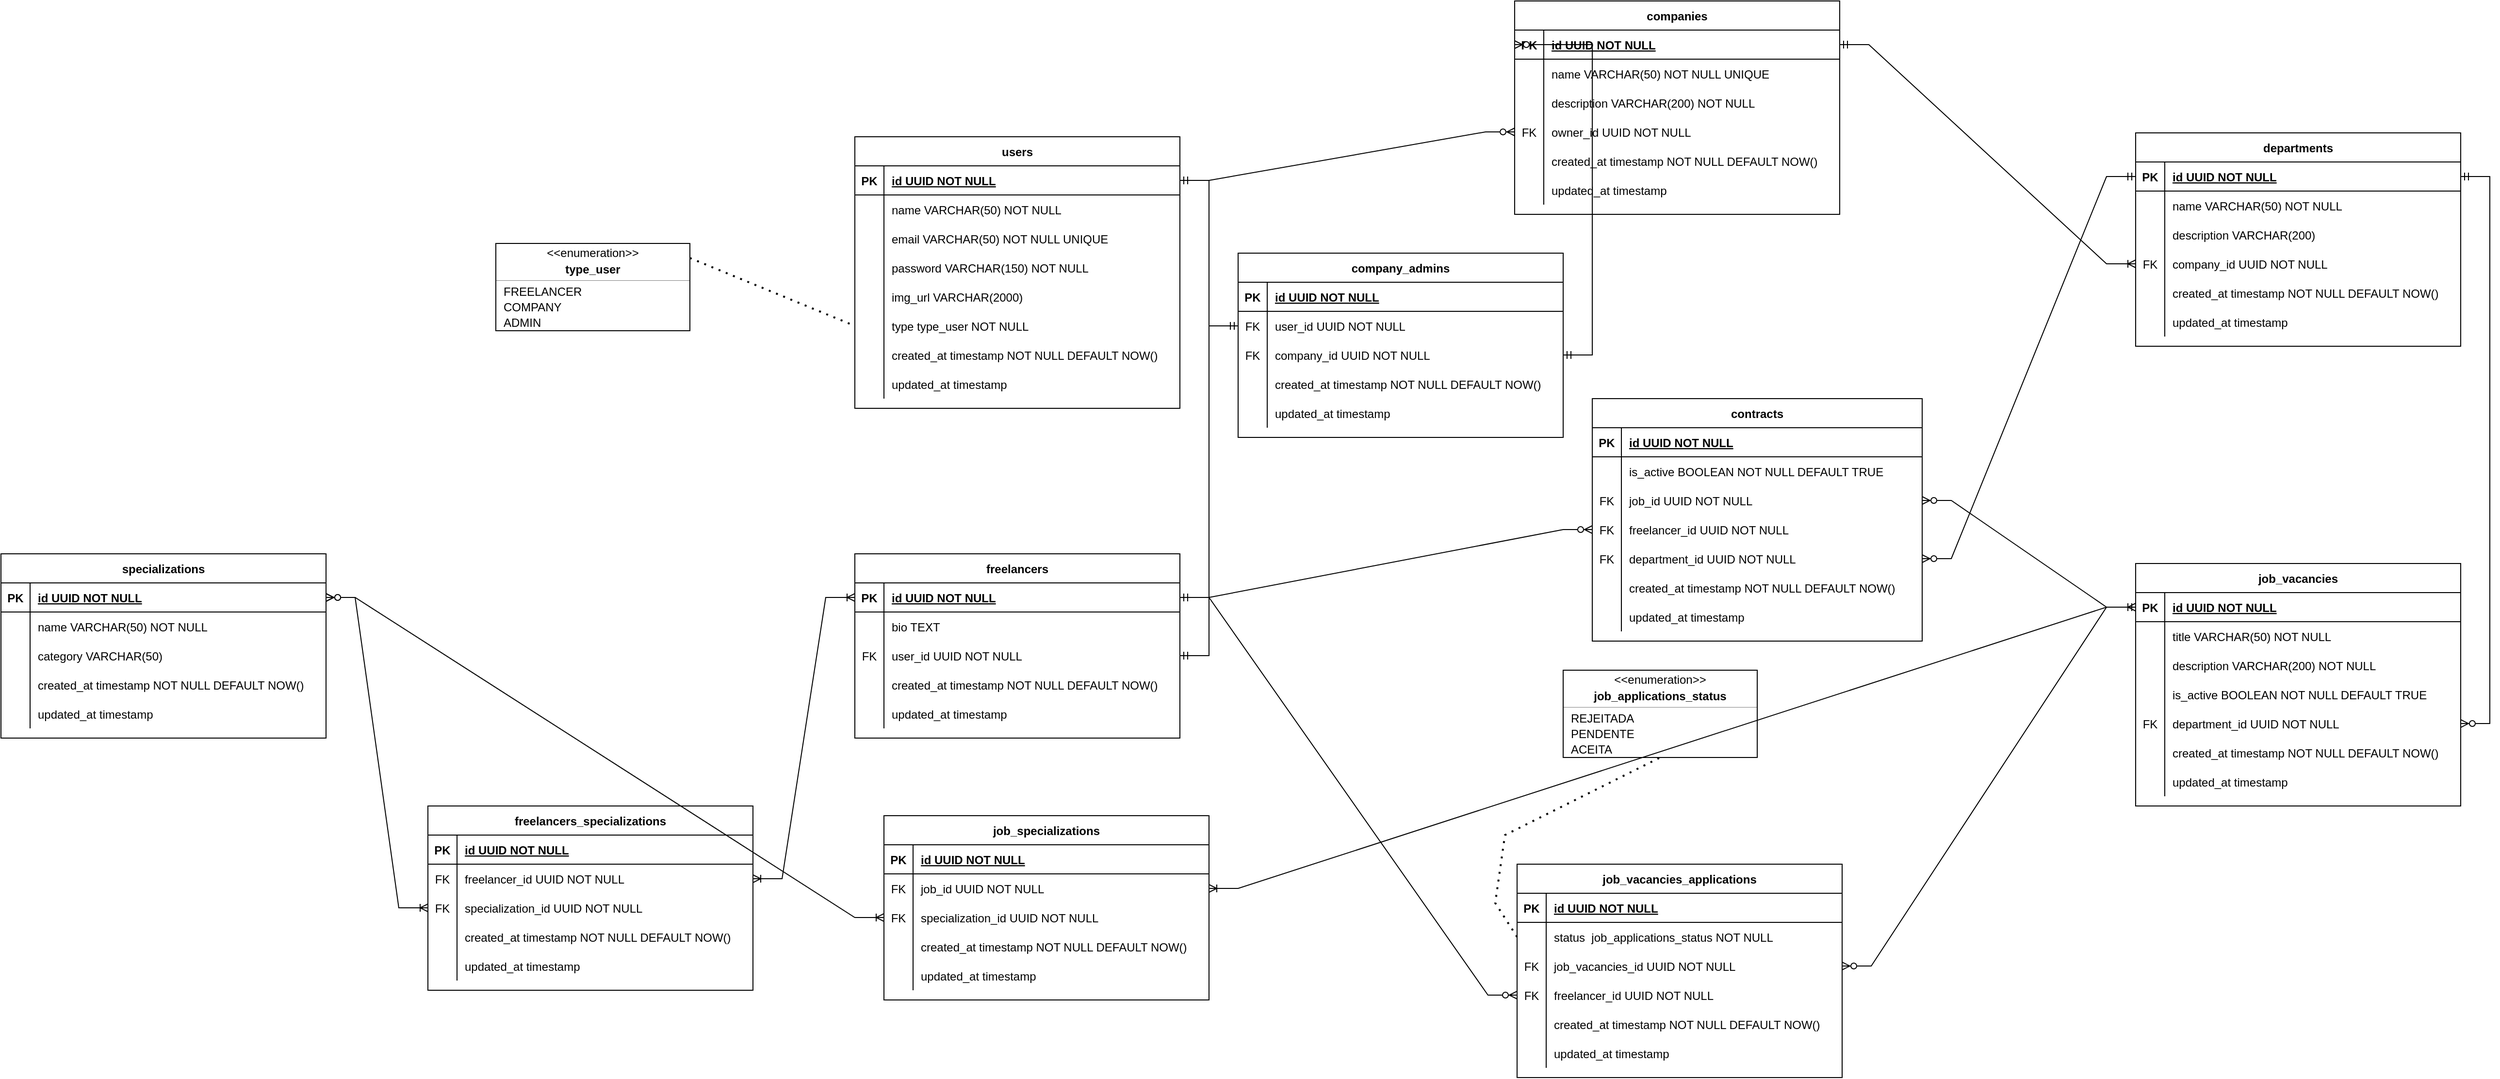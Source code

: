 <mxfile version="25.0.2">
  <diagram id="R2lEEEUBdFMjLlhIrx00" name="Page-1">
    <mxGraphModel dx="2909" dy="689" grid="1" gridSize="10" guides="1" tooltips="1" connect="1" arrows="1" fold="1" page="1" pageScale="1" pageWidth="1920" pageHeight="1200" math="0" shadow="0" extFonts="Permanent Marker^https://fonts.googleapis.com/css?family=Permanent+Marker">
      <root>
        <mxCell id="0" />
        <mxCell id="1" parent="0" />
        <mxCell id="C-vyLk0tnHw3VtMMgP7b-23" value="users" style="shape=table;startSize=30;container=1;collapsible=1;childLayout=tableLayout;fixedRows=1;rowLines=0;fontStyle=1;align=center;resizeLast=1;" parent="1" vertex="1">
          <mxGeometry x="-340" y="190" width="335" height="280" as="geometry" />
        </mxCell>
        <mxCell id="C-vyLk0tnHw3VtMMgP7b-24" value="" style="shape=partialRectangle;collapsible=0;dropTarget=0;pointerEvents=0;fillColor=none;points=[[0,0.5],[1,0.5]];portConstraint=eastwest;top=0;left=0;right=0;bottom=1;" parent="C-vyLk0tnHw3VtMMgP7b-23" vertex="1">
          <mxGeometry y="30" width="335" height="30" as="geometry" />
        </mxCell>
        <mxCell id="C-vyLk0tnHw3VtMMgP7b-25" value="PK" style="shape=partialRectangle;overflow=hidden;connectable=0;fillColor=none;top=0;left=0;bottom=0;right=0;fontStyle=1;" parent="C-vyLk0tnHw3VtMMgP7b-24" vertex="1">
          <mxGeometry width="30" height="30" as="geometry">
            <mxRectangle width="30" height="30" as="alternateBounds" />
          </mxGeometry>
        </mxCell>
        <mxCell id="C-vyLk0tnHw3VtMMgP7b-26" value="id UUID NOT NULL " style="shape=partialRectangle;overflow=hidden;connectable=0;fillColor=none;top=0;left=0;bottom=0;right=0;align=left;spacingLeft=6;fontStyle=5;" parent="C-vyLk0tnHw3VtMMgP7b-24" vertex="1">
          <mxGeometry x="30" width="305" height="30" as="geometry">
            <mxRectangle width="305" height="30" as="alternateBounds" />
          </mxGeometry>
        </mxCell>
        <mxCell id="C-vyLk0tnHw3VtMMgP7b-27" value="" style="shape=partialRectangle;collapsible=0;dropTarget=0;pointerEvents=0;fillColor=none;points=[[0,0.5],[1,0.5]];portConstraint=eastwest;top=0;left=0;right=0;bottom=0;" parent="C-vyLk0tnHw3VtMMgP7b-23" vertex="1">
          <mxGeometry y="60" width="335" height="30" as="geometry" />
        </mxCell>
        <mxCell id="C-vyLk0tnHw3VtMMgP7b-28" value="" style="shape=partialRectangle;overflow=hidden;connectable=0;fillColor=none;top=0;left=0;bottom=0;right=0;" parent="C-vyLk0tnHw3VtMMgP7b-27" vertex="1">
          <mxGeometry width="30" height="30" as="geometry">
            <mxRectangle width="30" height="30" as="alternateBounds" />
          </mxGeometry>
        </mxCell>
        <mxCell id="C-vyLk0tnHw3VtMMgP7b-29" value="name VARCHAR(50) NOT NULL" style="shape=partialRectangle;overflow=hidden;connectable=0;fillColor=none;top=0;left=0;bottom=0;right=0;align=left;spacingLeft=6;" parent="C-vyLk0tnHw3VtMMgP7b-27" vertex="1">
          <mxGeometry x="30" width="305" height="30" as="geometry">
            <mxRectangle width="305" height="30" as="alternateBounds" />
          </mxGeometry>
        </mxCell>
        <mxCell id="456QCOrPQGaGzlS-YTAY-1" style="shape=partialRectangle;collapsible=0;dropTarget=0;pointerEvents=0;fillColor=none;points=[[0,0.5],[1,0.5]];portConstraint=eastwest;top=0;left=0;right=0;bottom=0;" parent="C-vyLk0tnHw3VtMMgP7b-23" vertex="1">
          <mxGeometry y="90" width="335" height="30" as="geometry" />
        </mxCell>
        <mxCell id="456QCOrPQGaGzlS-YTAY-2" style="shape=partialRectangle;overflow=hidden;connectable=0;fillColor=none;top=0;left=0;bottom=0;right=0;" parent="456QCOrPQGaGzlS-YTAY-1" vertex="1">
          <mxGeometry width="30" height="30" as="geometry">
            <mxRectangle width="30" height="30" as="alternateBounds" />
          </mxGeometry>
        </mxCell>
        <mxCell id="456QCOrPQGaGzlS-YTAY-3" value="email VARCHAR(50) NOT NULL UNIQUE" style="shape=partialRectangle;overflow=hidden;connectable=0;fillColor=none;top=0;left=0;bottom=0;right=0;align=left;spacingLeft=6;" parent="456QCOrPQGaGzlS-YTAY-1" vertex="1">
          <mxGeometry x="30" width="305" height="30" as="geometry">
            <mxRectangle width="305" height="30" as="alternateBounds" />
          </mxGeometry>
        </mxCell>
        <mxCell id="456QCOrPQGaGzlS-YTAY-4" style="shape=partialRectangle;collapsible=0;dropTarget=0;pointerEvents=0;fillColor=none;points=[[0,0.5],[1,0.5]];portConstraint=eastwest;top=0;left=0;right=0;bottom=0;" parent="C-vyLk0tnHw3VtMMgP7b-23" vertex="1">
          <mxGeometry y="120" width="335" height="30" as="geometry" />
        </mxCell>
        <mxCell id="456QCOrPQGaGzlS-YTAY-5" style="shape=partialRectangle;overflow=hidden;connectable=0;fillColor=none;top=0;left=0;bottom=0;right=0;" parent="456QCOrPQGaGzlS-YTAY-4" vertex="1">
          <mxGeometry width="30" height="30" as="geometry">
            <mxRectangle width="30" height="30" as="alternateBounds" />
          </mxGeometry>
        </mxCell>
        <mxCell id="456QCOrPQGaGzlS-YTAY-6" value="password VARCHAR(150) NOT NULL " style="shape=partialRectangle;overflow=hidden;connectable=0;fillColor=none;top=0;left=0;bottom=0;right=0;align=left;spacingLeft=6;" parent="456QCOrPQGaGzlS-YTAY-4" vertex="1">
          <mxGeometry x="30" width="305" height="30" as="geometry">
            <mxRectangle width="305" height="30" as="alternateBounds" />
          </mxGeometry>
        </mxCell>
        <mxCell id="456QCOrPQGaGzlS-YTAY-144" style="shape=partialRectangle;collapsible=0;dropTarget=0;pointerEvents=0;fillColor=none;points=[[0,0.5],[1,0.5]];portConstraint=eastwest;top=0;left=0;right=0;bottom=0;" parent="C-vyLk0tnHw3VtMMgP7b-23" vertex="1">
          <mxGeometry y="150" width="335" height="30" as="geometry" />
        </mxCell>
        <mxCell id="456QCOrPQGaGzlS-YTAY-145" style="shape=partialRectangle;overflow=hidden;connectable=0;fillColor=none;top=0;left=0;bottom=0;right=0;" parent="456QCOrPQGaGzlS-YTAY-144" vertex="1">
          <mxGeometry width="30" height="30" as="geometry">
            <mxRectangle width="30" height="30" as="alternateBounds" />
          </mxGeometry>
        </mxCell>
        <mxCell id="456QCOrPQGaGzlS-YTAY-146" value="img_url VARCHAR(2000) " style="shape=partialRectangle;overflow=hidden;connectable=0;fillColor=none;top=0;left=0;bottom=0;right=0;align=left;spacingLeft=6;" parent="456QCOrPQGaGzlS-YTAY-144" vertex="1">
          <mxGeometry x="30" width="305" height="30" as="geometry">
            <mxRectangle width="305" height="30" as="alternateBounds" />
          </mxGeometry>
        </mxCell>
        <mxCell id="456QCOrPQGaGzlS-YTAY-76" style="shape=partialRectangle;collapsible=0;dropTarget=0;pointerEvents=0;fillColor=none;points=[[0,0.5],[1,0.5]];portConstraint=eastwest;top=0;left=0;right=0;bottom=0;" parent="C-vyLk0tnHw3VtMMgP7b-23" vertex="1">
          <mxGeometry y="180" width="335" height="30" as="geometry" />
        </mxCell>
        <mxCell id="456QCOrPQGaGzlS-YTAY-77" value="" style="shape=partialRectangle;overflow=hidden;connectable=0;fillColor=none;top=0;left=0;bottom=0;right=0;" parent="456QCOrPQGaGzlS-YTAY-76" vertex="1">
          <mxGeometry width="30" height="30" as="geometry">
            <mxRectangle width="30" height="30" as="alternateBounds" />
          </mxGeometry>
        </mxCell>
        <mxCell id="456QCOrPQGaGzlS-YTAY-78" value="type type_user NOT NULL" style="shape=partialRectangle;overflow=hidden;connectable=0;fillColor=none;top=0;left=0;bottom=0;right=0;align=left;spacingLeft=6;" parent="456QCOrPQGaGzlS-YTAY-76" vertex="1">
          <mxGeometry x="30" width="305" height="30" as="geometry">
            <mxRectangle width="305" height="30" as="alternateBounds" />
          </mxGeometry>
        </mxCell>
        <mxCell id="456QCOrPQGaGzlS-YTAY-41" style="shape=partialRectangle;collapsible=0;dropTarget=0;pointerEvents=0;fillColor=none;points=[[0,0.5],[1,0.5]];portConstraint=eastwest;top=0;left=0;right=0;bottom=0;" parent="C-vyLk0tnHw3VtMMgP7b-23" vertex="1">
          <mxGeometry y="210" width="335" height="30" as="geometry" />
        </mxCell>
        <mxCell id="456QCOrPQGaGzlS-YTAY-42" style="shape=partialRectangle;overflow=hidden;connectable=0;fillColor=none;top=0;left=0;bottom=0;right=0;" parent="456QCOrPQGaGzlS-YTAY-41" vertex="1">
          <mxGeometry width="30" height="30" as="geometry">
            <mxRectangle width="30" height="30" as="alternateBounds" />
          </mxGeometry>
        </mxCell>
        <mxCell id="456QCOrPQGaGzlS-YTAY-43" value="created_at timestamp NOT NULL DEFAULT NOW()" style="shape=partialRectangle;overflow=hidden;connectable=0;fillColor=none;top=0;left=0;bottom=0;right=0;align=left;spacingLeft=6;" parent="456QCOrPQGaGzlS-YTAY-41" vertex="1">
          <mxGeometry x="30" width="305" height="30" as="geometry">
            <mxRectangle width="305" height="30" as="alternateBounds" />
          </mxGeometry>
        </mxCell>
        <mxCell id="456QCOrPQGaGzlS-YTAY-44" style="shape=partialRectangle;collapsible=0;dropTarget=0;pointerEvents=0;fillColor=none;points=[[0,0.5],[1,0.5]];portConstraint=eastwest;top=0;left=0;right=0;bottom=0;" parent="C-vyLk0tnHw3VtMMgP7b-23" vertex="1">
          <mxGeometry y="240" width="335" height="30" as="geometry" />
        </mxCell>
        <mxCell id="456QCOrPQGaGzlS-YTAY-45" style="shape=partialRectangle;overflow=hidden;connectable=0;fillColor=none;top=0;left=0;bottom=0;right=0;" parent="456QCOrPQGaGzlS-YTAY-44" vertex="1">
          <mxGeometry width="30" height="30" as="geometry">
            <mxRectangle width="30" height="30" as="alternateBounds" />
          </mxGeometry>
        </mxCell>
        <mxCell id="456QCOrPQGaGzlS-YTAY-46" value="updated_at timestamp" style="shape=partialRectangle;overflow=hidden;connectable=0;fillColor=none;top=0;left=0;bottom=0;right=0;align=left;spacingLeft=6;" parent="456QCOrPQGaGzlS-YTAY-44" vertex="1">
          <mxGeometry x="30" width="305" height="30" as="geometry">
            <mxRectangle width="305" height="30" as="alternateBounds" />
          </mxGeometry>
        </mxCell>
        <mxCell id="456QCOrPQGaGzlS-YTAY-16" value="" style="fontStyle=1;align=center;verticalAlign=middle;childLayout=stackLayout;horizontal=1;horizontalStack=0;resizeParent=1;resizeParentMax=0;resizeLast=0;marginBottom=0;rounded=0;" parent="1" vertex="1">
          <mxGeometry x="-710" y="300" width="200" height="90" as="geometry" />
        </mxCell>
        <mxCell id="456QCOrPQGaGzlS-YTAY-17" value="&amp;lt;&amp;lt;enumeration&amp;gt;&amp;gt;" style="html=1;align=center;spacing=0;verticalAlign=middle;strokeColor=none;fillColor=none;whiteSpace=wrap;" parent="456QCOrPQGaGzlS-YTAY-16" vertex="1">
          <mxGeometry width="200" height="20" as="geometry" />
        </mxCell>
        <mxCell id="456QCOrPQGaGzlS-YTAY-18" value="type_user" style="html=1;align=center;spacing=0;verticalAlign=middle;strokeColor=none;fillColor=none;whiteSpace=wrap;fontStyle=1;" parent="456QCOrPQGaGzlS-YTAY-16" vertex="1">
          <mxGeometry y="20" width="200" height="14" as="geometry" />
        </mxCell>
        <mxCell id="456QCOrPQGaGzlS-YTAY-19" value="" style="line;strokeWidth=0.25;fillColor=none;align=left;verticalAlign=middle;spacingTop=-1;spacingLeft=3;spacingRight=3;rotatable=0;labelPosition=right;points=[];portConstraint=eastwest;" parent="456QCOrPQGaGzlS-YTAY-16" vertex="1">
          <mxGeometry y="34" width="200" height="8" as="geometry" />
        </mxCell>
        <mxCell id="456QCOrPQGaGzlS-YTAY-20" value="FREELANCER" style="html=1;align=left;spacing=0;spacingLeft=8;verticalAlign=middle;strokeColor=none;fillColor=none;whiteSpace=wrap;" parent="456QCOrPQGaGzlS-YTAY-16" vertex="1">
          <mxGeometry y="42" width="200" height="16" as="geometry" />
        </mxCell>
        <mxCell id="456QCOrPQGaGzlS-YTAY-21" value="COMPANY" style="html=1;align=left;spacing=0;spacingLeft=8;verticalAlign=middle;strokeColor=none;fillColor=none;whiteSpace=wrap;" parent="456QCOrPQGaGzlS-YTAY-16" vertex="1">
          <mxGeometry y="58" width="200" height="16" as="geometry" />
        </mxCell>
        <mxCell id="456QCOrPQGaGzlS-YTAY-37" value="ADMIN" style="html=1;align=left;spacing=0;spacingLeft=8;verticalAlign=middle;strokeColor=none;fillColor=none;whiteSpace=wrap;" parent="456QCOrPQGaGzlS-YTAY-16" vertex="1">
          <mxGeometry y="74" width="200" height="16" as="geometry" />
        </mxCell>
        <mxCell id="456QCOrPQGaGzlS-YTAY-47" value="companies" style="shape=table;startSize=30;container=1;collapsible=1;childLayout=tableLayout;fixedRows=1;rowLines=0;fontStyle=1;align=center;resizeLast=1;" parent="1" vertex="1">
          <mxGeometry x="340" y="50" width="335" height="220" as="geometry" />
        </mxCell>
        <mxCell id="456QCOrPQGaGzlS-YTAY-48" value="" style="shape=partialRectangle;collapsible=0;dropTarget=0;pointerEvents=0;fillColor=none;points=[[0,0.5],[1,0.5]];portConstraint=eastwest;top=0;left=0;right=0;bottom=1;" parent="456QCOrPQGaGzlS-YTAY-47" vertex="1">
          <mxGeometry y="30" width="335" height="30" as="geometry" />
        </mxCell>
        <mxCell id="456QCOrPQGaGzlS-YTAY-49" value="PK" style="shape=partialRectangle;overflow=hidden;connectable=0;fillColor=none;top=0;left=0;bottom=0;right=0;fontStyle=1;" parent="456QCOrPQGaGzlS-YTAY-48" vertex="1">
          <mxGeometry width="30" height="30" as="geometry">
            <mxRectangle width="30" height="30" as="alternateBounds" />
          </mxGeometry>
        </mxCell>
        <mxCell id="456QCOrPQGaGzlS-YTAY-50" value="id UUID NOT NULL " style="shape=partialRectangle;overflow=hidden;connectable=0;fillColor=none;top=0;left=0;bottom=0;right=0;align=left;spacingLeft=6;fontStyle=5;" parent="456QCOrPQGaGzlS-YTAY-48" vertex="1">
          <mxGeometry x="30" width="305" height="30" as="geometry">
            <mxRectangle width="305" height="30" as="alternateBounds" />
          </mxGeometry>
        </mxCell>
        <mxCell id="456QCOrPQGaGzlS-YTAY-51" value="" style="shape=partialRectangle;collapsible=0;dropTarget=0;pointerEvents=0;fillColor=none;points=[[0,0.5],[1,0.5]];portConstraint=eastwest;top=0;left=0;right=0;bottom=0;" parent="456QCOrPQGaGzlS-YTAY-47" vertex="1">
          <mxGeometry y="60" width="335" height="30" as="geometry" />
        </mxCell>
        <mxCell id="456QCOrPQGaGzlS-YTAY-52" value="" style="shape=partialRectangle;overflow=hidden;connectable=0;fillColor=none;top=0;left=0;bottom=0;right=0;" parent="456QCOrPQGaGzlS-YTAY-51" vertex="1">
          <mxGeometry width="30" height="30" as="geometry">
            <mxRectangle width="30" height="30" as="alternateBounds" />
          </mxGeometry>
        </mxCell>
        <mxCell id="456QCOrPQGaGzlS-YTAY-53" value="name VARCHAR(50) NOT NULL UNIQUE" style="shape=partialRectangle;overflow=hidden;connectable=0;fillColor=none;top=0;left=0;bottom=0;right=0;align=left;spacingLeft=6;" parent="456QCOrPQGaGzlS-YTAY-51" vertex="1">
          <mxGeometry x="30" width="305" height="30" as="geometry">
            <mxRectangle width="305" height="30" as="alternateBounds" />
          </mxGeometry>
        </mxCell>
        <mxCell id="456QCOrPQGaGzlS-YTAY-54" style="shape=partialRectangle;collapsible=0;dropTarget=0;pointerEvents=0;fillColor=none;points=[[0,0.5],[1,0.5]];portConstraint=eastwest;top=0;left=0;right=0;bottom=0;" parent="456QCOrPQGaGzlS-YTAY-47" vertex="1">
          <mxGeometry y="90" width="335" height="30" as="geometry" />
        </mxCell>
        <mxCell id="456QCOrPQGaGzlS-YTAY-55" style="shape=partialRectangle;overflow=hidden;connectable=0;fillColor=none;top=0;left=0;bottom=0;right=0;" parent="456QCOrPQGaGzlS-YTAY-54" vertex="1">
          <mxGeometry width="30" height="30" as="geometry">
            <mxRectangle width="30" height="30" as="alternateBounds" />
          </mxGeometry>
        </mxCell>
        <mxCell id="456QCOrPQGaGzlS-YTAY-56" value="description VARCHAR(200) NOT NULL " style="shape=partialRectangle;overflow=hidden;connectable=0;fillColor=none;top=0;left=0;bottom=0;right=0;align=left;spacingLeft=6;" parent="456QCOrPQGaGzlS-YTAY-54" vertex="1">
          <mxGeometry x="30" width="305" height="30" as="geometry">
            <mxRectangle width="305" height="30" as="alternateBounds" />
          </mxGeometry>
        </mxCell>
        <mxCell id="456QCOrPQGaGzlS-YTAY-60" style="shape=partialRectangle;collapsible=0;dropTarget=0;pointerEvents=0;fillColor=none;points=[[0,0.5],[1,0.5]];portConstraint=eastwest;top=0;left=0;right=0;bottom=0;" parent="456QCOrPQGaGzlS-YTAY-47" vertex="1">
          <mxGeometry y="120" width="335" height="30" as="geometry" />
        </mxCell>
        <mxCell id="456QCOrPQGaGzlS-YTAY-61" value="FK" style="shape=partialRectangle;overflow=hidden;connectable=0;fillColor=none;top=0;left=0;bottom=0;right=0;" parent="456QCOrPQGaGzlS-YTAY-60" vertex="1">
          <mxGeometry width="30" height="30" as="geometry">
            <mxRectangle width="30" height="30" as="alternateBounds" />
          </mxGeometry>
        </mxCell>
        <mxCell id="456QCOrPQGaGzlS-YTAY-62" value="owner_id UUID NOT NULL" style="shape=partialRectangle;overflow=hidden;connectable=0;fillColor=none;top=0;left=0;bottom=0;right=0;align=left;spacingLeft=6;" parent="456QCOrPQGaGzlS-YTAY-60" vertex="1">
          <mxGeometry x="30" width="305" height="30" as="geometry">
            <mxRectangle width="305" height="30" as="alternateBounds" />
          </mxGeometry>
        </mxCell>
        <mxCell id="456QCOrPQGaGzlS-YTAY-69" style="shape=partialRectangle;collapsible=0;dropTarget=0;pointerEvents=0;fillColor=none;points=[[0,0.5],[1,0.5]];portConstraint=eastwest;top=0;left=0;right=0;bottom=0;" parent="456QCOrPQGaGzlS-YTAY-47" vertex="1">
          <mxGeometry y="150" width="335" height="30" as="geometry" />
        </mxCell>
        <mxCell id="456QCOrPQGaGzlS-YTAY-70" style="shape=partialRectangle;overflow=hidden;connectable=0;fillColor=none;top=0;left=0;bottom=0;right=0;" parent="456QCOrPQGaGzlS-YTAY-69" vertex="1">
          <mxGeometry width="30" height="30" as="geometry">
            <mxRectangle width="30" height="30" as="alternateBounds" />
          </mxGeometry>
        </mxCell>
        <mxCell id="456QCOrPQGaGzlS-YTAY-71" value="created_at timestamp NOT NULL DEFAULT NOW()" style="shape=partialRectangle;overflow=hidden;connectable=0;fillColor=none;top=0;left=0;bottom=0;right=0;align=left;spacingLeft=6;" parent="456QCOrPQGaGzlS-YTAY-69" vertex="1">
          <mxGeometry x="30" width="305" height="30" as="geometry">
            <mxRectangle width="305" height="30" as="alternateBounds" />
          </mxGeometry>
        </mxCell>
        <mxCell id="456QCOrPQGaGzlS-YTAY-72" style="shape=partialRectangle;collapsible=0;dropTarget=0;pointerEvents=0;fillColor=none;points=[[0,0.5],[1,0.5]];portConstraint=eastwest;top=0;left=0;right=0;bottom=0;" parent="456QCOrPQGaGzlS-YTAY-47" vertex="1">
          <mxGeometry y="180" width="335" height="30" as="geometry" />
        </mxCell>
        <mxCell id="456QCOrPQGaGzlS-YTAY-73" style="shape=partialRectangle;overflow=hidden;connectable=0;fillColor=none;top=0;left=0;bottom=0;right=0;" parent="456QCOrPQGaGzlS-YTAY-72" vertex="1">
          <mxGeometry width="30" height="30" as="geometry">
            <mxRectangle width="30" height="30" as="alternateBounds" />
          </mxGeometry>
        </mxCell>
        <mxCell id="456QCOrPQGaGzlS-YTAY-74" value="updated_at timestamp " style="shape=partialRectangle;overflow=hidden;connectable=0;fillColor=none;top=0;left=0;bottom=0;right=0;align=left;spacingLeft=6;" parent="456QCOrPQGaGzlS-YTAY-72" vertex="1">
          <mxGeometry x="30" width="305" height="30" as="geometry">
            <mxRectangle width="305" height="30" as="alternateBounds" />
          </mxGeometry>
        </mxCell>
        <mxCell id="456QCOrPQGaGzlS-YTAY-81" value="departments" style="shape=table;startSize=30;container=1;collapsible=1;childLayout=tableLayout;fixedRows=1;rowLines=0;fontStyle=1;align=center;resizeLast=1;" parent="1" vertex="1">
          <mxGeometry x="980" y="186" width="335" height="220" as="geometry" />
        </mxCell>
        <mxCell id="456QCOrPQGaGzlS-YTAY-82" value="" style="shape=partialRectangle;collapsible=0;dropTarget=0;pointerEvents=0;fillColor=none;points=[[0,0.5],[1,0.5]];portConstraint=eastwest;top=0;left=0;right=0;bottom=1;" parent="456QCOrPQGaGzlS-YTAY-81" vertex="1">
          <mxGeometry y="30" width="335" height="30" as="geometry" />
        </mxCell>
        <mxCell id="456QCOrPQGaGzlS-YTAY-83" value="PK" style="shape=partialRectangle;overflow=hidden;connectable=0;fillColor=none;top=0;left=0;bottom=0;right=0;fontStyle=1;" parent="456QCOrPQGaGzlS-YTAY-82" vertex="1">
          <mxGeometry width="30" height="30" as="geometry">
            <mxRectangle width="30" height="30" as="alternateBounds" />
          </mxGeometry>
        </mxCell>
        <mxCell id="456QCOrPQGaGzlS-YTAY-84" value="id UUID NOT NULL " style="shape=partialRectangle;overflow=hidden;connectable=0;fillColor=none;top=0;left=0;bottom=0;right=0;align=left;spacingLeft=6;fontStyle=5;" parent="456QCOrPQGaGzlS-YTAY-82" vertex="1">
          <mxGeometry x="30" width="305" height="30" as="geometry">
            <mxRectangle width="305" height="30" as="alternateBounds" />
          </mxGeometry>
        </mxCell>
        <mxCell id="456QCOrPQGaGzlS-YTAY-85" value="" style="shape=partialRectangle;collapsible=0;dropTarget=0;pointerEvents=0;fillColor=none;points=[[0,0.5],[1,0.5]];portConstraint=eastwest;top=0;left=0;right=0;bottom=0;" parent="456QCOrPQGaGzlS-YTAY-81" vertex="1">
          <mxGeometry y="60" width="335" height="30" as="geometry" />
        </mxCell>
        <mxCell id="456QCOrPQGaGzlS-YTAY-86" value="" style="shape=partialRectangle;overflow=hidden;connectable=0;fillColor=none;top=0;left=0;bottom=0;right=0;" parent="456QCOrPQGaGzlS-YTAY-85" vertex="1">
          <mxGeometry width="30" height="30" as="geometry">
            <mxRectangle width="30" height="30" as="alternateBounds" />
          </mxGeometry>
        </mxCell>
        <mxCell id="456QCOrPQGaGzlS-YTAY-87" value="name VARCHAR(50) NOT NULL" style="shape=partialRectangle;overflow=hidden;connectable=0;fillColor=none;top=0;left=0;bottom=0;right=0;align=left;spacingLeft=6;" parent="456QCOrPQGaGzlS-YTAY-85" vertex="1">
          <mxGeometry x="30" width="305" height="30" as="geometry">
            <mxRectangle width="305" height="30" as="alternateBounds" />
          </mxGeometry>
        </mxCell>
        <mxCell id="456QCOrPQGaGzlS-YTAY-88" style="shape=partialRectangle;collapsible=0;dropTarget=0;pointerEvents=0;fillColor=none;points=[[0,0.5],[1,0.5]];portConstraint=eastwest;top=0;left=0;right=0;bottom=0;" parent="456QCOrPQGaGzlS-YTAY-81" vertex="1">
          <mxGeometry y="90" width="335" height="30" as="geometry" />
        </mxCell>
        <mxCell id="456QCOrPQGaGzlS-YTAY-89" style="shape=partialRectangle;overflow=hidden;connectable=0;fillColor=none;top=0;left=0;bottom=0;right=0;" parent="456QCOrPQGaGzlS-YTAY-88" vertex="1">
          <mxGeometry width="30" height="30" as="geometry">
            <mxRectangle width="30" height="30" as="alternateBounds" />
          </mxGeometry>
        </mxCell>
        <mxCell id="456QCOrPQGaGzlS-YTAY-90" value="description VARCHAR(200)" style="shape=partialRectangle;overflow=hidden;connectable=0;fillColor=none;top=0;left=0;bottom=0;right=0;align=left;spacingLeft=6;" parent="456QCOrPQGaGzlS-YTAY-88" vertex="1">
          <mxGeometry x="30" width="305" height="30" as="geometry">
            <mxRectangle width="305" height="30" as="alternateBounds" />
          </mxGeometry>
        </mxCell>
        <mxCell id="456QCOrPQGaGzlS-YTAY-91" style="shape=partialRectangle;collapsible=0;dropTarget=0;pointerEvents=0;fillColor=none;points=[[0,0.5],[1,0.5]];portConstraint=eastwest;top=0;left=0;right=0;bottom=0;" parent="456QCOrPQGaGzlS-YTAY-81" vertex="1">
          <mxGeometry y="120" width="335" height="30" as="geometry" />
        </mxCell>
        <mxCell id="456QCOrPQGaGzlS-YTAY-92" value="FK" style="shape=partialRectangle;overflow=hidden;connectable=0;fillColor=none;top=0;left=0;bottom=0;right=0;" parent="456QCOrPQGaGzlS-YTAY-91" vertex="1">
          <mxGeometry width="30" height="30" as="geometry">
            <mxRectangle width="30" height="30" as="alternateBounds" />
          </mxGeometry>
        </mxCell>
        <mxCell id="456QCOrPQGaGzlS-YTAY-93" value="company_id UUID NOT NULL" style="shape=partialRectangle;overflow=hidden;connectable=0;fillColor=none;top=0;left=0;bottom=0;right=0;align=left;spacingLeft=6;" parent="456QCOrPQGaGzlS-YTAY-91" vertex="1">
          <mxGeometry x="30" width="305" height="30" as="geometry">
            <mxRectangle width="305" height="30" as="alternateBounds" />
          </mxGeometry>
        </mxCell>
        <mxCell id="456QCOrPQGaGzlS-YTAY-94" style="shape=partialRectangle;collapsible=0;dropTarget=0;pointerEvents=0;fillColor=none;points=[[0,0.5],[1,0.5]];portConstraint=eastwest;top=0;left=0;right=0;bottom=0;" parent="456QCOrPQGaGzlS-YTAY-81" vertex="1">
          <mxGeometry y="150" width="335" height="30" as="geometry" />
        </mxCell>
        <mxCell id="456QCOrPQGaGzlS-YTAY-95" style="shape=partialRectangle;overflow=hidden;connectable=0;fillColor=none;top=0;left=0;bottom=0;right=0;" parent="456QCOrPQGaGzlS-YTAY-94" vertex="1">
          <mxGeometry width="30" height="30" as="geometry">
            <mxRectangle width="30" height="30" as="alternateBounds" />
          </mxGeometry>
        </mxCell>
        <mxCell id="456QCOrPQGaGzlS-YTAY-96" value="created_at timestamp NOT NULL DEFAULT NOW()" style="shape=partialRectangle;overflow=hidden;connectable=0;fillColor=none;top=0;left=0;bottom=0;right=0;align=left;spacingLeft=6;" parent="456QCOrPQGaGzlS-YTAY-94" vertex="1">
          <mxGeometry x="30" width="305" height="30" as="geometry">
            <mxRectangle width="305" height="30" as="alternateBounds" />
          </mxGeometry>
        </mxCell>
        <mxCell id="456QCOrPQGaGzlS-YTAY-97" style="shape=partialRectangle;collapsible=0;dropTarget=0;pointerEvents=0;fillColor=none;points=[[0,0.5],[1,0.5]];portConstraint=eastwest;top=0;left=0;right=0;bottom=0;" parent="456QCOrPQGaGzlS-YTAY-81" vertex="1">
          <mxGeometry y="180" width="335" height="30" as="geometry" />
        </mxCell>
        <mxCell id="456QCOrPQGaGzlS-YTAY-98" style="shape=partialRectangle;overflow=hidden;connectable=0;fillColor=none;top=0;left=0;bottom=0;right=0;" parent="456QCOrPQGaGzlS-YTAY-97" vertex="1">
          <mxGeometry width="30" height="30" as="geometry">
            <mxRectangle width="30" height="30" as="alternateBounds" />
          </mxGeometry>
        </mxCell>
        <mxCell id="456QCOrPQGaGzlS-YTAY-99" value="updated_at timestamp " style="shape=partialRectangle;overflow=hidden;connectable=0;fillColor=none;top=0;left=0;bottom=0;right=0;align=left;spacingLeft=6;" parent="456QCOrPQGaGzlS-YTAY-97" vertex="1">
          <mxGeometry x="30" width="305" height="30" as="geometry">
            <mxRectangle width="305" height="30" as="alternateBounds" />
          </mxGeometry>
        </mxCell>
        <mxCell id="456QCOrPQGaGzlS-YTAY-101" value="job_vacancies" style="shape=table;startSize=30;container=1;collapsible=1;childLayout=tableLayout;fixedRows=1;rowLines=0;fontStyle=1;align=center;resizeLast=1;flipV=0;flipH=1;" parent="1" vertex="1">
          <mxGeometry x="980" y="630" width="335" height="250" as="geometry" />
        </mxCell>
        <mxCell id="456QCOrPQGaGzlS-YTAY-102" value="" style="shape=partialRectangle;collapsible=0;dropTarget=0;pointerEvents=0;fillColor=none;points=[[0,0.5],[1,0.5]];portConstraint=eastwest;top=0;left=0;right=0;bottom=1;" parent="456QCOrPQGaGzlS-YTAY-101" vertex="1">
          <mxGeometry y="30" width="335" height="30" as="geometry" />
        </mxCell>
        <mxCell id="456QCOrPQGaGzlS-YTAY-103" value="PK" style="shape=partialRectangle;overflow=hidden;connectable=0;fillColor=none;top=0;left=0;bottom=0;right=0;fontStyle=1;" parent="456QCOrPQGaGzlS-YTAY-102" vertex="1">
          <mxGeometry width="30" height="30" as="geometry">
            <mxRectangle width="30" height="30" as="alternateBounds" />
          </mxGeometry>
        </mxCell>
        <mxCell id="456QCOrPQGaGzlS-YTAY-104" value="id UUID NOT NULL " style="shape=partialRectangle;overflow=hidden;connectable=0;fillColor=none;top=0;left=0;bottom=0;right=0;align=left;spacingLeft=6;fontStyle=5;" parent="456QCOrPQGaGzlS-YTAY-102" vertex="1">
          <mxGeometry x="30" width="305" height="30" as="geometry">
            <mxRectangle width="305" height="30" as="alternateBounds" />
          </mxGeometry>
        </mxCell>
        <mxCell id="456QCOrPQGaGzlS-YTAY-105" value="" style="shape=partialRectangle;collapsible=0;dropTarget=0;pointerEvents=0;fillColor=none;points=[[0,0.5],[1,0.5]];portConstraint=eastwest;top=0;left=0;right=0;bottom=0;" parent="456QCOrPQGaGzlS-YTAY-101" vertex="1">
          <mxGeometry y="60" width="335" height="30" as="geometry" />
        </mxCell>
        <mxCell id="456QCOrPQGaGzlS-YTAY-106" value="" style="shape=partialRectangle;overflow=hidden;connectable=0;fillColor=none;top=0;left=0;bottom=0;right=0;" parent="456QCOrPQGaGzlS-YTAY-105" vertex="1">
          <mxGeometry width="30" height="30" as="geometry">
            <mxRectangle width="30" height="30" as="alternateBounds" />
          </mxGeometry>
        </mxCell>
        <mxCell id="456QCOrPQGaGzlS-YTAY-107" value="title VARCHAR(50) NOT NULL" style="shape=partialRectangle;overflow=hidden;connectable=0;fillColor=none;top=0;left=0;bottom=0;right=0;align=left;spacingLeft=6;" parent="456QCOrPQGaGzlS-YTAY-105" vertex="1">
          <mxGeometry x="30" width="305" height="30" as="geometry">
            <mxRectangle width="305" height="30" as="alternateBounds" />
          </mxGeometry>
        </mxCell>
        <mxCell id="456QCOrPQGaGzlS-YTAY-108" style="shape=partialRectangle;collapsible=0;dropTarget=0;pointerEvents=0;fillColor=none;points=[[0,0.5],[1,0.5]];portConstraint=eastwest;top=0;left=0;right=0;bottom=0;" parent="456QCOrPQGaGzlS-YTAY-101" vertex="1">
          <mxGeometry y="90" width="335" height="30" as="geometry" />
        </mxCell>
        <mxCell id="456QCOrPQGaGzlS-YTAY-109" style="shape=partialRectangle;overflow=hidden;connectable=0;fillColor=none;top=0;left=0;bottom=0;right=0;" parent="456QCOrPQGaGzlS-YTAY-108" vertex="1">
          <mxGeometry width="30" height="30" as="geometry">
            <mxRectangle width="30" height="30" as="alternateBounds" />
          </mxGeometry>
        </mxCell>
        <mxCell id="456QCOrPQGaGzlS-YTAY-110" value="description VARCHAR(200) NOT NULL" style="shape=partialRectangle;overflow=hidden;connectable=0;fillColor=none;top=0;left=0;bottom=0;right=0;align=left;spacingLeft=6;" parent="456QCOrPQGaGzlS-YTAY-108" vertex="1">
          <mxGeometry x="30" width="305" height="30" as="geometry">
            <mxRectangle width="305" height="30" as="alternateBounds" />
          </mxGeometry>
        </mxCell>
        <mxCell id="456QCOrPQGaGzlS-YTAY-147" style="shape=partialRectangle;collapsible=0;dropTarget=0;pointerEvents=0;fillColor=none;points=[[0,0.5],[1,0.5]];portConstraint=eastwest;top=0;left=0;right=0;bottom=0;" parent="456QCOrPQGaGzlS-YTAY-101" vertex="1">
          <mxGeometry y="120" width="335" height="30" as="geometry" />
        </mxCell>
        <mxCell id="456QCOrPQGaGzlS-YTAY-148" style="shape=partialRectangle;overflow=hidden;connectable=0;fillColor=none;top=0;left=0;bottom=0;right=0;" parent="456QCOrPQGaGzlS-YTAY-147" vertex="1">
          <mxGeometry width="30" height="30" as="geometry">
            <mxRectangle width="30" height="30" as="alternateBounds" />
          </mxGeometry>
        </mxCell>
        <mxCell id="456QCOrPQGaGzlS-YTAY-149" value="is_active BOOLEAN NOT NULL DEFAULT TRUE" style="shape=partialRectangle;overflow=hidden;connectable=0;fillColor=none;top=0;left=0;bottom=0;right=0;align=left;spacingLeft=6;" parent="456QCOrPQGaGzlS-YTAY-147" vertex="1">
          <mxGeometry x="30" width="305" height="30" as="geometry">
            <mxRectangle width="305" height="30" as="alternateBounds" />
          </mxGeometry>
        </mxCell>
        <mxCell id="456QCOrPQGaGzlS-YTAY-120" style="shape=partialRectangle;collapsible=0;dropTarget=0;pointerEvents=0;fillColor=none;points=[[0,0.5],[1,0.5]];portConstraint=eastwest;top=0;left=0;right=0;bottom=0;" parent="456QCOrPQGaGzlS-YTAY-101" vertex="1">
          <mxGeometry y="150" width="335" height="30" as="geometry" />
        </mxCell>
        <mxCell id="456QCOrPQGaGzlS-YTAY-121" value="FK" style="shape=partialRectangle;overflow=hidden;connectable=0;fillColor=none;top=0;left=0;bottom=0;right=0;" parent="456QCOrPQGaGzlS-YTAY-120" vertex="1">
          <mxGeometry width="30" height="30" as="geometry">
            <mxRectangle width="30" height="30" as="alternateBounds" />
          </mxGeometry>
        </mxCell>
        <mxCell id="456QCOrPQGaGzlS-YTAY-122" value="department_id UUID NOT NULL" style="shape=partialRectangle;overflow=hidden;connectable=0;fillColor=none;top=0;left=0;bottom=0;right=0;align=left;spacingLeft=6;" parent="456QCOrPQGaGzlS-YTAY-120" vertex="1">
          <mxGeometry x="30" width="305" height="30" as="geometry">
            <mxRectangle width="305" height="30" as="alternateBounds" />
          </mxGeometry>
        </mxCell>
        <mxCell id="456QCOrPQGaGzlS-YTAY-114" style="shape=partialRectangle;collapsible=0;dropTarget=0;pointerEvents=0;fillColor=none;points=[[0,0.5],[1,0.5]];portConstraint=eastwest;top=0;left=0;right=0;bottom=0;" parent="456QCOrPQGaGzlS-YTAY-101" vertex="1">
          <mxGeometry y="180" width="335" height="30" as="geometry" />
        </mxCell>
        <mxCell id="456QCOrPQGaGzlS-YTAY-115" style="shape=partialRectangle;overflow=hidden;connectable=0;fillColor=none;top=0;left=0;bottom=0;right=0;" parent="456QCOrPQGaGzlS-YTAY-114" vertex="1">
          <mxGeometry width="30" height="30" as="geometry">
            <mxRectangle width="30" height="30" as="alternateBounds" />
          </mxGeometry>
        </mxCell>
        <mxCell id="456QCOrPQGaGzlS-YTAY-116" value="created_at timestamp NOT NULL DEFAULT NOW()" style="shape=partialRectangle;overflow=hidden;connectable=0;fillColor=none;top=0;left=0;bottom=0;right=0;align=left;spacingLeft=6;" parent="456QCOrPQGaGzlS-YTAY-114" vertex="1">
          <mxGeometry x="30" width="305" height="30" as="geometry">
            <mxRectangle width="305" height="30" as="alternateBounds" />
          </mxGeometry>
        </mxCell>
        <mxCell id="456QCOrPQGaGzlS-YTAY-117" style="shape=partialRectangle;collapsible=0;dropTarget=0;pointerEvents=0;fillColor=none;points=[[0,0.5],[1,0.5]];portConstraint=eastwest;top=0;left=0;right=0;bottom=0;" parent="456QCOrPQGaGzlS-YTAY-101" vertex="1">
          <mxGeometry y="210" width="335" height="30" as="geometry" />
        </mxCell>
        <mxCell id="456QCOrPQGaGzlS-YTAY-118" style="shape=partialRectangle;overflow=hidden;connectable=0;fillColor=none;top=0;left=0;bottom=0;right=0;" parent="456QCOrPQGaGzlS-YTAY-117" vertex="1">
          <mxGeometry width="30" height="30" as="geometry">
            <mxRectangle width="30" height="30" as="alternateBounds" />
          </mxGeometry>
        </mxCell>
        <mxCell id="456QCOrPQGaGzlS-YTAY-119" value="updated_at timestamp" style="shape=partialRectangle;overflow=hidden;connectable=0;fillColor=none;top=0;left=0;bottom=0;right=0;align=left;spacingLeft=6;" parent="456QCOrPQGaGzlS-YTAY-117" vertex="1">
          <mxGeometry x="30" width="305" height="30" as="geometry">
            <mxRectangle width="305" height="30" as="alternateBounds" />
          </mxGeometry>
        </mxCell>
        <mxCell id="456QCOrPQGaGzlS-YTAY-125" value="freelancers" style="shape=table;startSize=30;container=1;collapsible=1;childLayout=tableLayout;fixedRows=1;rowLines=0;fontStyle=1;align=center;resizeLast=1;" parent="1" vertex="1">
          <mxGeometry x="-340" y="620" width="335" height="190" as="geometry" />
        </mxCell>
        <mxCell id="456QCOrPQGaGzlS-YTAY-126" value="" style="shape=partialRectangle;collapsible=0;dropTarget=0;pointerEvents=0;fillColor=none;points=[[0,0.5],[1,0.5]];portConstraint=eastwest;top=0;left=0;right=0;bottom=1;" parent="456QCOrPQGaGzlS-YTAY-125" vertex="1">
          <mxGeometry y="30" width="335" height="30" as="geometry" />
        </mxCell>
        <mxCell id="456QCOrPQGaGzlS-YTAY-127" value="PK" style="shape=partialRectangle;overflow=hidden;connectable=0;fillColor=none;top=0;left=0;bottom=0;right=0;fontStyle=1;" parent="456QCOrPQGaGzlS-YTAY-126" vertex="1">
          <mxGeometry width="30" height="30" as="geometry">
            <mxRectangle width="30" height="30" as="alternateBounds" />
          </mxGeometry>
        </mxCell>
        <mxCell id="456QCOrPQGaGzlS-YTAY-128" value="id UUID NOT NULL " style="shape=partialRectangle;overflow=hidden;connectable=0;fillColor=none;top=0;left=0;bottom=0;right=0;align=left;spacingLeft=6;fontStyle=5;" parent="456QCOrPQGaGzlS-YTAY-126" vertex="1">
          <mxGeometry x="30" width="305" height="30" as="geometry">
            <mxRectangle width="305" height="30" as="alternateBounds" />
          </mxGeometry>
        </mxCell>
        <mxCell id="456QCOrPQGaGzlS-YTAY-132" style="shape=partialRectangle;collapsible=0;dropTarget=0;pointerEvents=0;fillColor=none;points=[[0,0.5],[1,0.5]];portConstraint=eastwest;top=0;left=0;right=0;bottom=0;" parent="456QCOrPQGaGzlS-YTAY-125" vertex="1">
          <mxGeometry y="60" width="335" height="30" as="geometry" />
        </mxCell>
        <mxCell id="456QCOrPQGaGzlS-YTAY-133" style="shape=partialRectangle;overflow=hidden;connectable=0;fillColor=none;top=0;left=0;bottom=0;right=0;" parent="456QCOrPQGaGzlS-YTAY-132" vertex="1">
          <mxGeometry width="30" height="30" as="geometry">
            <mxRectangle width="30" height="30" as="alternateBounds" />
          </mxGeometry>
        </mxCell>
        <mxCell id="456QCOrPQGaGzlS-YTAY-134" value="bio TEXT " style="shape=partialRectangle;overflow=hidden;connectable=0;fillColor=none;top=0;left=0;bottom=0;right=0;align=left;spacingLeft=6;" parent="456QCOrPQGaGzlS-YTAY-132" vertex="1">
          <mxGeometry x="30" width="305" height="30" as="geometry">
            <mxRectangle width="305" height="30" as="alternateBounds" />
          </mxGeometry>
        </mxCell>
        <mxCell id="456QCOrPQGaGzlS-YTAY-135" style="shape=partialRectangle;collapsible=0;dropTarget=0;pointerEvents=0;fillColor=none;points=[[0,0.5],[1,0.5]];portConstraint=eastwest;top=0;left=0;right=0;bottom=0;" parent="456QCOrPQGaGzlS-YTAY-125" vertex="1">
          <mxGeometry y="90" width="335" height="30" as="geometry" />
        </mxCell>
        <mxCell id="456QCOrPQGaGzlS-YTAY-136" value="FK" style="shape=partialRectangle;overflow=hidden;connectable=0;fillColor=none;top=0;left=0;bottom=0;right=0;" parent="456QCOrPQGaGzlS-YTAY-135" vertex="1">
          <mxGeometry width="30" height="30" as="geometry">
            <mxRectangle width="30" height="30" as="alternateBounds" />
          </mxGeometry>
        </mxCell>
        <mxCell id="456QCOrPQGaGzlS-YTAY-137" value="user_id UUID NOT NULL" style="shape=partialRectangle;overflow=hidden;connectable=0;fillColor=none;top=0;left=0;bottom=0;right=0;align=left;spacingLeft=6;" parent="456QCOrPQGaGzlS-YTAY-135" vertex="1">
          <mxGeometry x="30" width="305" height="30" as="geometry">
            <mxRectangle width="305" height="30" as="alternateBounds" />
          </mxGeometry>
        </mxCell>
        <mxCell id="456QCOrPQGaGzlS-YTAY-138" style="shape=partialRectangle;collapsible=0;dropTarget=0;pointerEvents=0;fillColor=none;points=[[0,0.5],[1,0.5]];portConstraint=eastwest;top=0;left=0;right=0;bottom=0;" parent="456QCOrPQGaGzlS-YTAY-125" vertex="1">
          <mxGeometry y="120" width="335" height="30" as="geometry" />
        </mxCell>
        <mxCell id="456QCOrPQGaGzlS-YTAY-139" style="shape=partialRectangle;overflow=hidden;connectable=0;fillColor=none;top=0;left=0;bottom=0;right=0;" parent="456QCOrPQGaGzlS-YTAY-138" vertex="1">
          <mxGeometry width="30" height="30" as="geometry">
            <mxRectangle width="30" height="30" as="alternateBounds" />
          </mxGeometry>
        </mxCell>
        <mxCell id="456QCOrPQGaGzlS-YTAY-140" value="created_at timestamp NOT NULL DEFAULT NOW()" style="shape=partialRectangle;overflow=hidden;connectable=0;fillColor=none;top=0;left=0;bottom=0;right=0;align=left;spacingLeft=6;" parent="456QCOrPQGaGzlS-YTAY-138" vertex="1">
          <mxGeometry x="30" width="305" height="30" as="geometry">
            <mxRectangle width="305" height="30" as="alternateBounds" />
          </mxGeometry>
        </mxCell>
        <mxCell id="456QCOrPQGaGzlS-YTAY-141" style="shape=partialRectangle;collapsible=0;dropTarget=0;pointerEvents=0;fillColor=none;points=[[0,0.5],[1,0.5]];portConstraint=eastwest;top=0;left=0;right=0;bottom=0;" parent="456QCOrPQGaGzlS-YTAY-125" vertex="1">
          <mxGeometry y="150" width="335" height="30" as="geometry" />
        </mxCell>
        <mxCell id="456QCOrPQGaGzlS-YTAY-142" style="shape=partialRectangle;overflow=hidden;connectable=0;fillColor=none;top=0;left=0;bottom=0;right=0;" parent="456QCOrPQGaGzlS-YTAY-141" vertex="1">
          <mxGeometry width="30" height="30" as="geometry">
            <mxRectangle width="30" height="30" as="alternateBounds" />
          </mxGeometry>
        </mxCell>
        <mxCell id="456QCOrPQGaGzlS-YTAY-143" value="updated_at timestamp" style="shape=partialRectangle;overflow=hidden;connectable=0;fillColor=none;top=0;left=0;bottom=0;right=0;align=left;spacingLeft=6;" parent="456QCOrPQGaGzlS-YTAY-141" vertex="1">
          <mxGeometry x="30" width="305" height="30" as="geometry">
            <mxRectangle width="305" height="30" as="alternateBounds" />
          </mxGeometry>
        </mxCell>
        <mxCell id="456QCOrPQGaGzlS-YTAY-159" value="" style="edgeStyle=entityRelationEdgeStyle;fontSize=12;html=1;endArrow=ERmandOne;startArrow=ERmandOne;rounded=0;entryX=1;entryY=0.5;entryDx=0;entryDy=0;" parent="1" source="456QCOrPQGaGzlS-YTAY-135" target="C-vyLk0tnHw3VtMMgP7b-24" edge="1">
          <mxGeometry width="100" height="100" relative="1" as="geometry">
            <mxPoint x="660" y="750" as="sourcePoint" />
            <mxPoint x="650" y="550" as="targetPoint" />
          </mxGeometry>
        </mxCell>
        <mxCell id="456QCOrPQGaGzlS-YTAY-160" value="job_vacancies_applications" style="shape=table;startSize=30;container=1;collapsible=1;childLayout=tableLayout;fixedRows=1;rowLines=0;fontStyle=1;align=center;resizeLast=1;" parent="1" vertex="1">
          <mxGeometry x="342.5" y="940" width="335" height="220" as="geometry" />
        </mxCell>
        <mxCell id="456QCOrPQGaGzlS-YTAY-161" value="" style="shape=partialRectangle;collapsible=0;dropTarget=0;pointerEvents=0;fillColor=none;points=[[0,0.5],[1,0.5]];portConstraint=eastwest;top=0;left=0;right=0;bottom=1;" parent="456QCOrPQGaGzlS-YTAY-160" vertex="1">
          <mxGeometry y="30" width="335" height="30" as="geometry" />
        </mxCell>
        <mxCell id="456QCOrPQGaGzlS-YTAY-162" value="PK" style="shape=partialRectangle;overflow=hidden;connectable=0;fillColor=none;top=0;left=0;bottom=0;right=0;fontStyle=1;" parent="456QCOrPQGaGzlS-YTAY-161" vertex="1">
          <mxGeometry width="30" height="30" as="geometry">
            <mxRectangle width="30" height="30" as="alternateBounds" />
          </mxGeometry>
        </mxCell>
        <mxCell id="456QCOrPQGaGzlS-YTAY-163" value="id UUID NOT NULL " style="shape=partialRectangle;overflow=hidden;connectable=0;fillColor=none;top=0;left=0;bottom=0;right=0;align=left;spacingLeft=6;fontStyle=5;" parent="456QCOrPQGaGzlS-YTAY-161" vertex="1">
          <mxGeometry x="30" width="305" height="30" as="geometry">
            <mxRectangle width="305" height="30" as="alternateBounds" />
          </mxGeometry>
        </mxCell>
        <mxCell id="456QCOrPQGaGzlS-YTAY-182" style="shape=partialRectangle;collapsible=0;dropTarget=0;pointerEvents=0;fillColor=none;points=[[0,0.5],[1,0.5]];portConstraint=eastwest;top=0;left=0;right=0;bottom=0;" parent="456QCOrPQGaGzlS-YTAY-160" vertex="1">
          <mxGeometry y="60" width="335" height="30" as="geometry" />
        </mxCell>
        <mxCell id="456QCOrPQGaGzlS-YTAY-183" value="" style="shape=partialRectangle;overflow=hidden;connectable=0;fillColor=none;top=0;left=0;bottom=0;right=0;" parent="456QCOrPQGaGzlS-YTAY-182" vertex="1">
          <mxGeometry width="30" height="30" as="geometry">
            <mxRectangle width="30" height="30" as="alternateBounds" />
          </mxGeometry>
        </mxCell>
        <mxCell id="456QCOrPQGaGzlS-YTAY-184" value="status  job_applications_status NOT NULL" style="shape=partialRectangle;overflow=hidden;connectable=0;fillColor=none;top=0;left=0;bottom=0;right=0;align=left;spacingLeft=6;" parent="456QCOrPQGaGzlS-YTAY-182" vertex="1">
          <mxGeometry x="30" width="305" height="30" as="geometry">
            <mxRectangle width="305" height="30" as="alternateBounds" />
          </mxGeometry>
        </mxCell>
        <mxCell id="456QCOrPQGaGzlS-YTAY-164" value="" style="shape=partialRectangle;collapsible=0;dropTarget=0;pointerEvents=0;fillColor=none;points=[[0,0.5],[1,0.5]];portConstraint=eastwest;top=0;left=0;right=0;bottom=0;" parent="456QCOrPQGaGzlS-YTAY-160" vertex="1">
          <mxGeometry y="90" width="335" height="30" as="geometry" />
        </mxCell>
        <mxCell id="456QCOrPQGaGzlS-YTAY-165" value="FK" style="shape=partialRectangle;overflow=hidden;connectable=0;fillColor=none;top=0;left=0;bottom=0;right=0;" parent="456QCOrPQGaGzlS-YTAY-164" vertex="1">
          <mxGeometry width="30" height="30" as="geometry">
            <mxRectangle width="30" height="30" as="alternateBounds" />
          </mxGeometry>
        </mxCell>
        <mxCell id="456QCOrPQGaGzlS-YTAY-166" value="job_vacancies_id UUID NOT NULL" style="shape=partialRectangle;overflow=hidden;connectable=0;fillColor=none;top=0;left=0;bottom=0;right=0;align=left;spacingLeft=6;" parent="456QCOrPQGaGzlS-YTAY-164" vertex="1">
          <mxGeometry x="30" width="305" height="30" as="geometry">
            <mxRectangle width="305" height="30" as="alternateBounds" />
          </mxGeometry>
        </mxCell>
        <mxCell id="456QCOrPQGaGzlS-YTAY-173" style="shape=partialRectangle;collapsible=0;dropTarget=0;pointerEvents=0;fillColor=none;points=[[0,0.5],[1,0.5]];portConstraint=eastwest;top=0;left=0;right=0;bottom=0;" parent="456QCOrPQGaGzlS-YTAY-160" vertex="1">
          <mxGeometry y="120" width="335" height="30" as="geometry" />
        </mxCell>
        <mxCell id="456QCOrPQGaGzlS-YTAY-174" value="FK" style="shape=partialRectangle;overflow=hidden;connectable=0;fillColor=none;top=0;left=0;bottom=0;right=0;" parent="456QCOrPQGaGzlS-YTAY-173" vertex="1">
          <mxGeometry width="30" height="30" as="geometry">
            <mxRectangle width="30" height="30" as="alternateBounds" />
          </mxGeometry>
        </mxCell>
        <mxCell id="456QCOrPQGaGzlS-YTAY-175" value="freelancer_id UUID NOT NULL" style="shape=partialRectangle;overflow=hidden;connectable=0;fillColor=none;top=0;left=0;bottom=0;right=0;align=left;spacingLeft=6;" parent="456QCOrPQGaGzlS-YTAY-173" vertex="1">
          <mxGeometry x="30" width="305" height="30" as="geometry">
            <mxRectangle width="305" height="30" as="alternateBounds" />
          </mxGeometry>
        </mxCell>
        <mxCell id="456QCOrPQGaGzlS-YTAY-176" style="shape=partialRectangle;collapsible=0;dropTarget=0;pointerEvents=0;fillColor=none;points=[[0,0.5],[1,0.5]];portConstraint=eastwest;top=0;left=0;right=0;bottom=0;" parent="456QCOrPQGaGzlS-YTAY-160" vertex="1">
          <mxGeometry y="150" width="335" height="30" as="geometry" />
        </mxCell>
        <mxCell id="456QCOrPQGaGzlS-YTAY-177" style="shape=partialRectangle;overflow=hidden;connectable=0;fillColor=none;top=0;left=0;bottom=0;right=0;" parent="456QCOrPQGaGzlS-YTAY-176" vertex="1">
          <mxGeometry width="30" height="30" as="geometry">
            <mxRectangle width="30" height="30" as="alternateBounds" />
          </mxGeometry>
        </mxCell>
        <mxCell id="456QCOrPQGaGzlS-YTAY-178" value="created_at timestamp NOT NULL DEFAULT NOW()" style="shape=partialRectangle;overflow=hidden;connectable=0;fillColor=none;top=0;left=0;bottom=0;right=0;align=left;spacingLeft=6;" parent="456QCOrPQGaGzlS-YTAY-176" vertex="1">
          <mxGeometry x="30" width="305" height="30" as="geometry">
            <mxRectangle width="305" height="30" as="alternateBounds" />
          </mxGeometry>
        </mxCell>
        <mxCell id="456QCOrPQGaGzlS-YTAY-179" style="shape=partialRectangle;collapsible=0;dropTarget=0;pointerEvents=0;fillColor=none;points=[[0,0.5],[1,0.5]];portConstraint=eastwest;top=0;left=0;right=0;bottom=0;" parent="456QCOrPQGaGzlS-YTAY-160" vertex="1">
          <mxGeometry y="180" width="335" height="30" as="geometry" />
        </mxCell>
        <mxCell id="456QCOrPQGaGzlS-YTAY-180" style="shape=partialRectangle;overflow=hidden;connectable=0;fillColor=none;top=0;left=0;bottom=0;right=0;" parent="456QCOrPQGaGzlS-YTAY-179" vertex="1">
          <mxGeometry width="30" height="30" as="geometry">
            <mxRectangle width="30" height="30" as="alternateBounds" />
          </mxGeometry>
        </mxCell>
        <mxCell id="456QCOrPQGaGzlS-YTAY-181" value="updated_at timestamp" style="shape=partialRectangle;overflow=hidden;connectable=0;fillColor=none;top=0;left=0;bottom=0;right=0;align=left;spacingLeft=6;" parent="456QCOrPQGaGzlS-YTAY-179" vertex="1">
          <mxGeometry x="30" width="305" height="30" as="geometry">
            <mxRectangle width="305" height="30" as="alternateBounds" />
          </mxGeometry>
        </mxCell>
        <mxCell id="456QCOrPQGaGzlS-YTAY-190" value="" style="fontStyle=1;align=center;verticalAlign=middle;childLayout=stackLayout;horizontal=1;horizontalStack=0;resizeParent=1;resizeParentMax=0;resizeLast=0;marginBottom=0;rounded=0;" parent="1" vertex="1">
          <mxGeometry x="390" y="740" width="200" height="90" as="geometry" />
        </mxCell>
        <mxCell id="456QCOrPQGaGzlS-YTAY-191" value="&amp;lt;&amp;lt;enumeration&amp;gt;&amp;gt;" style="html=1;align=center;spacing=0;verticalAlign=middle;strokeColor=none;fillColor=none;whiteSpace=wrap;" parent="456QCOrPQGaGzlS-YTAY-190" vertex="1">
          <mxGeometry width="200" height="20" as="geometry" />
        </mxCell>
        <mxCell id="456QCOrPQGaGzlS-YTAY-192" value="job_applications_status" style="html=1;align=center;spacing=0;verticalAlign=middle;strokeColor=none;fillColor=none;whiteSpace=wrap;fontStyle=1;" parent="456QCOrPQGaGzlS-YTAY-190" vertex="1">
          <mxGeometry y="20" width="200" height="14" as="geometry" />
        </mxCell>
        <mxCell id="456QCOrPQGaGzlS-YTAY-193" value="" style="line;strokeWidth=0.25;fillColor=none;align=left;verticalAlign=middle;spacingTop=-1;spacingLeft=3;spacingRight=3;rotatable=0;labelPosition=right;points=[];portConstraint=eastwest;" parent="456QCOrPQGaGzlS-YTAY-190" vertex="1">
          <mxGeometry y="34" width="200" height="8" as="geometry" />
        </mxCell>
        <mxCell id="456QCOrPQGaGzlS-YTAY-194" value="REJEITADA" style="html=1;align=left;spacing=0;spacingLeft=8;verticalAlign=middle;strokeColor=none;fillColor=none;whiteSpace=wrap;" parent="456QCOrPQGaGzlS-YTAY-190" vertex="1">
          <mxGeometry y="42" width="200" height="16" as="geometry" />
        </mxCell>
        <mxCell id="456QCOrPQGaGzlS-YTAY-195" value="PENDENTE" style="html=1;align=left;spacing=0;spacingLeft=8;verticalAlign=middle;strokeColor=none;fillColor=none;whiteSpace=wrap;" parent="456QCOrPQGaGzlS-YTAY-190" vertex="1">
          <mxGeometry y="58" width="200" height="16" as="geometry" />
        </mxCell>
        <mxCell id="456QCOrPQGaGzlS-YTAY-196" value="ACEITA" style="html=1;align=left;spacing=0;spacingLeft=8;verticalAlign=middle;strokeColor=none;fillColor=none;whiteSpace=wrap;" parent="456QCOrPQGaGzlS-YTAY-190" vertex="1">
          <mxGeometry y="74" width="200" height="16" as="geometry" />
        </mxCell>
        <mxCell id="456QCOrPQGaGzlS-YTAY-201" value="" style="edgeStyle=entityRelationEdgeStyle;fontSize=12;html=1;endArrow=ERzeroToMany;startArrow=ERmandOne;rounded=0;exitX=1;exitY=0.5;exitDx=0;exitDy=0;entryX=0;entryY=0.5;entryDx=0;entryDy=0;" parent="1" source="C-vyLk0tnHw3VtMMgP7b-24" target="456QCOrPQGaGzlS-YTAY-60" edge="1">
          <mxGeometry width="100" height="100" relative="1" as="geometry">
            <mxPoint x="510" y="280" as="sourcePoint" />
            <mxPoint x="610" y="180" as="targetPoint" />
          </mxGeometry>
        </mxCell>
        <mxCell id="456QCOrPQGaGzlS-YTAY-205" value="" style="edgeStyle=entityRelationEdgeStyle;fontSize=12;html=1;endArrow=ERoneToMany;startArrow=ERmandOne;rounded=0;exitX=1;exitY=0.5;exitDx=0;exitDy=0;entryX=0;entryY=0.5;entryDx=0;entryDy=0;" parent="1" source="456QCOrPQGaGzlS-YTAY-48" target="456QCOrPQGaGzlS-YTAY-91" edge="1">
          <mxGeometry width="100" height="100" relative="1" as="geometry">
            <mxPoint x="750" y="500" as="sourcePoint" />
            <mxPoint x="850" y="400" as="targetPoint" />
          </mxGeometry>
        </mxCell>
        <mxCell id="456QCOrPQGaGzlS-YTAY-206" value="" style="edgeStyle=entityRelationEdgeStyle;fontSize=12;html=1;endArrow=ERzeroToMany;startArrow=ERmandOne;rounded=0;exitX=1;exitY=0.5;exitDx=0;exitDy=0;entryX=1;entryY=0.5;entryDx=0;entryDy=0;" parent="1" source="456QCOrPQGaGzlS-YTAY-82" target="456QCOrPQGaGzlS-YTAY-120" edge="1">
          <mxGeometry width="100" height="100" relative="1" as="geometry">
            <mxPoint x="1230" y="520" as="sourcePoint" />
            <mxPoint x="1330" y="420" as="targetPoint" />
          </mxGeometry>
        </mxCell>
        <mxCell id="456QCOrPQGaGzlS-YTAY-207" value="" style="edgeStyle=entityRelationEdgeStyle;fontSize=12;html=1;endArrow=ERzeroToMany;startArrow=ERmandOne;rounded=0;exitX=0;exitY=0.5;exitDx=0;exitDy=0;entryX=1;entryY=0.5;entryDx=0;entryDy=0;" parent="1" source="456QCOrPQGaGzlS-YTAY-102" target="456QCOrPQGaGzlS-YTAY-164" edge="1">
          <mxGeometry width="100" height="100" relative="1" as="geometry">
            <mxPoint x="1090" y="600" as="sourcePoint" />
            <mxPoint x="1190" y="500" as="targetPoint" />
          </mxGeometry>
        </mxCell>
        <mxCell id="456QCOrPQGaGzlS-YTAY-208" value="" style="edgeStyle=entityRelationEdgeStyle;fontSize=12;html=1;endArrow=ERzeroToMany;startArrow=ERmandOne;rounded=0;exitX=1;exitY=0.5;exitDx=0;exitDy=0;entryX=0;entryY=0.5;entryDx=0;entryDy=0;" parent="1" source="456QCOrPQGaGzlS-YTAY-126" target="456QCOrPQGaGzlS-YTAY-173" edge="1">
          <mxGeometry width="100" height="100" relative="1" as="geometry">
            <mxPoint x="1312" y="890" as="sourcePoint" />
            <mxPoint x="830" y="1060" as="targetPoint" />
          </mxGeometry>
        </mxCell>
        <mxCell id="456QCOrPQGaGzlS-YTAY-209" value="contracts" style="shape=table;startSize=30;container=1;collapsible=1;childLayout=tableLayout;fixedRows=1;rowLines=0;fontStyle=1;align=center;resizeLast=1;" parent="1" vertex="1">
          <mxGeometry x="420" y="460" width="340" height="250" as="geometry" />
        </mxCell>
        <mxCell id="456QCOrPQGaGzlS-YTAY-210" value="" style="shape=partialRectangle;collapsible=0;dropTarget=0;pointerEvents=0;fillColor=none;points=[[0,0.5],[1,0.5]];portConstraint=eastwest;top=0;left=0;right=0;bottom=1;" parent="456QCOrPQGaGzlS-YTAY-209" vertex="1">
          <mxGeometry y="30" width="340" height="30" as="geometry" />
        </mxCell>
        <mxCell id="456QCOrPQGaGzlS-YTAY-211" value="PK" style="shape=partialRectangle;overflow=hidden;connectable=0;fillColor=none;top=0;left=0;bottom=0;right=0;fontStyle=1;" parent="456QCOrPQGaGzlS-YTAY-210" vertex="1">
          <mxGeometry width="30" height="30" as="geometry">
            <mxRectangle width="30" height="30" as="alternateBounds" />
          </mxGeometry>
        </mxCell>
        <mxCell id="456QCOrPQGaGzlS-YTAY-212" value="id UUID NOT NULL " style="shape=partialRectangle;overflow=hidden;connectable=0;fillColor=none;top=0;left=0;bottom=0;right=0;align=left;spacingLeft=6;fontStyle=5;" parent="456QCOrPQGaGzlS-YTAY-210" vertex="1">
          <mxGeometry x="30" width="310" height="30" as="geometry">
            <mxRectangle width="310" height="30" as="alternateBounds" />
          </mxGeometry>
        </mxCell>
        <mxCell id="FbwIAAqjyUM19Jq7yKZ8-1" style="shape=partialRectangle;collapsible=0;dropTarget=0;pointerEvents=0;fillColor=none;points=[[0,0.5],[1,0.5]];portConstraint=eastwest;top=0;left=0;right=0;bottom=0;" parent="456QCOrPQGaGzlS-YTAY-209" vertex="1">
          <mxGeometry y="60" width="340" height="30" as="geometry" />
        </mxCell>
        <mxCell id="FbwIAAqjyUM19Jq7yKZ8-2" style="shape=partialRectangle;overflow=hidden;connectable=0;fillColor=none;top=0;left=0;bottom=0;right=0;" parent="FbwIAAqjyUM19Jq7yKZ8-1" vertex="1">
          <mxGeometry width="30" height="30" as="geometry">
            <mxRectangle width="30" height="30" as="alternateBounds" />
          </mxGeometry>
        </mxCell>
        <mxCell id="FbwIAAqjyUM19Jq7yKZ8-3" value="is_active BOOLEAN NOT NULL DEFAULT TRUE" style="shape=partialRectangle;overflow=hidden;connectable=0;fillColor=none;top=0;left=0;bottom=0;right=0;align=left;spacingLeft=6;" parent="FbwIAAqjyUM19Jq7yKZ8-1" vertex="1">
          <mxGeometry x="30" width="310" height="30" as="geometry">
            <mxRectangle width="310" height="30" as="alternateBounds" />
          </mxGeometry>
        </mxCell>
        <mxCell id="456QCOrPQGaGzlS-YTAY-216" value="" style="shape=partialRectangle;collapsible=0;dropTarget=0;pointerEvents=0;fillColor=none;points=[[0,0.5],[1,0.5]];portConstraint=eastwest;top=0;left=0;right=0;bottom=0;" parent="456QCOrPQGaGzlS-YTAY-209" vertex="1">
          <mxGeometry y="90" width="340" height="30" as="geometry" />
        </mxCell>
        <mxCell id="456QCOrPQGaGzlS-YTAY-217" value="FK" style="shape=partialRectangle;overflow=hidden;connectable=0;fillColor=none;top=0;left=0;bottom=0;right=0;" parent="456QCOrPQGaGzlS-YTAY-216" vertex="1">
          <mxGeometry width="30" height="30" as="geometry">
            <mxRectangle width="30" height="30" as="alternateBounds" />
          </mxGeometry>
        </mxCell>
        <mxCell id="456QCOrPQGaGzlS-YTAY-218" value="job_id UUID NOT NULL" style="shape=partialRectangle;overflow=hidden;connectable=0;fillColor=none;top=0;left=0;bottom=0;right=0;align=left;spacingLeft=6;" parent="456QCOrPQGaGzlS-YTAY-216" vertex="1">
          <mxGeometry x="30" width="310" height="30" as="geometry">
            <mxRectangle width="310" height="30" as="alternateBounds" />
          </mxGeometry>
        </mxCell>
        <mxCell id="456QCOrPQGaGzlS-YTAY-219" style="shape=partialRectangle;collapsible=0;dropTarget=0;pointerEvents=0;fillColor=none;points=[[0,0.5],[1,0.5]];portConstraint=eastwest;top=0;left=0;right=0;bottom=0;" parent="456QCOrPQGaGzlS-YTAY-209" vertex="1">
          <mxGeometry y="120" width="340" height="30" as="geometry" />
        </mxCell>
        <mxCell id="456QCOrPQGaGzlS-YTAY-220" value="FK" style="shape=partialRectangle;overflow=hidden;connectable=0;fillColor=none;top=0;left=0;bottom=0;right=0;" parent="456QCOrPQGaGzlS-YTAY-219" vertex="1">
          <mxGeometry width="30" height="30" as="geometry">
            <mxRectangle width="30" height="30" as="alternateBounds" />
          </mxGeometry>
        </mxCell>
        <mxCell id="456QCOrPQGaGzlS-YTAY-221" value="freelancer_id UUID NOT NULL" style="shape=partialRectangle;overflow=hidden;connectable=0;fillColor=none;top=0;left=0;bottom=0;right=0;align=left;spacingLeft=6;" parent="456QCOrPQGaGzlS-YTAY-219" vertex="1">
          <mxGeometry x="30" width="310" height="30" as="geometry">
            <mxRectangle width="310" height="30" as="alternateBounds" />
          </mxGeometry>
        </mxCell>
        <mxCell id="456QCOrPQGaGzlS-YTAY-213" style="shape=partialRectangle;collapsible=0;dropTarget=0;pointerEvents=0;fillColor=none;points=[[0,0.5],[1,0.5]];portConstraint=eastwest;top=0;left=0;right=0;bottom=0;" parent="456QCOrPQGaGzlS-YTAY-209" vertex="1">
          <mxGeometry y="150" width="340" height="30" as="geometry" />
        </mxCell>
        <mxCell id="456QCOrPQGaGzlS-YTAY-214" value="FK" style="shape=partialRectangle;overflow=hidden;connectable=0;fillColor=none;top=0;left=0;bottom=0;right=0;" parent="456QCOrPQGaGzlS-YTAY-213" vertex="1">
          <mxGeometry width="30" height="30" as="geometry">
            <mxRectangle width="30" height="30" as="alternateBounds" />
          </mxGeometry>
        </mxCell>
        <mxCell id="456QCOrPQGaGzlS-YTAY-215" value="department_id UUID NOT NULL" style="shape=partialRectangle;overflow=hidden;connectable=0;fillColor=none;top=0;left=0;bottom=0;right=0;align=left;spacingLeft=6;" parent="456QCOrPQGaGzlS-YTAY-213" vertex="1">
          <mxGeometry x="30" width="310" height="30" as="geometry">
            <mxRectangle width="310" height="30" as="alternateBounds" />
          </mxGeometry>
        </mxCell>
        <mxCell id="456QCOrPQGaGzlS-YTAY-222" style="shape=partialRectangle;collapsible=0;dropTarget=0;pointerEvents=0;fillColor=none;points=[[0,0.5],[1,0.5]];portConstraint=eastwest;top=0;left=0;right=0;bottom=0;" parent="456QCOrPQGaGzlS-YTAY-209" vertex="1">
          <mxGeometry y="180" width="340" height="30" as="geometry" />
        </mxCell>
        <mxCell id="456QCOrPQGaGzlS-YTAY-223" style="shape=partialRectangle;overflow=hidden;connectable=0;fillColor=none;top=0;left=0;bottom=0;right=0;" parent="456QCOrPQGaGzlS-YTAY-222" vertex="1">
          <mxGeometry width="30" height="30" as="geometry">
            <mxRectangle width="30" height="30" as="alternateBounds" />
          </mxGeometry>
        </mxCell>
        <mxCell id="456QCOrPQGaGzlS-YTAY-224" value="created_at timestamp NOT NULL DEFAULT NOW()" style="shape=partialRectangle;overflow=hidden;connectable=0;fillColor=none;top=0;left=0;bottom=0;right=0;align=left;spacingLeft=6;" parent="456QCOrPQGaGzlS-YTAY-222" vertex="1">
          <mxGeometry x="30" width="310" height="30" as="geometry">
            <mxRectangle width="310" height="30" as="alternateBounds" />
          </mxGeometry>
        </mxCell>
        <mxCell id="456QCOrPQGaGzlS-YTAY-225" style="shape=partialRectangle;collapsible=0;dropTarget=0;pointerEvents=0;fillColor=none;points=[[0,0.5],[1,0.5]];portConstraint=eastwest;top=0;left=0;right=0;bottom=0;" parent="456QCOrPQGaGzlS-YTAY-209" vertex="1">
          <mxGeometry y="210" width="340" height="30" as="geometry" />
        </mxCell>
        <mxCell id="456QCOrPQGaGzlS-YTAY-226" style="shape=partialRectangle;overflow=hidden;connectable=0;fillColor=none;top=0;left=0;bottom=0;right=0;" parent="456QCOrPQGaGzlS-YTAY-225" vertex="1">
          <mxGeometry width="30" height="30" as="geometry">
            <mxRectangle width="30" height="30" as="alternateBounds" />
          </mxGeometry>
        </mxCell>
        <mxCell id="456QCOrPQGaGzlS-YTAY-227" value="updated_at timestamp" style="shape=partialRectangle;overflow=hidden;connectable=0;fillColor=none;top=0;left=0;bottom=0;right=0;align=left;spacingLeft=6;" parent="456QCOrPQGaGzlS-YTAY-225" vertex="1">
          <mxGeometry x="30" width="310" height="30" as="geometry">
            <mxRectangle width="310" height="30" as="alternateBounds" />
          </mxGeometry>
        </mxCell>
        <mxCell id="456QCOrPQGaGzlS-YTAY-229" value="" style="edgeStyle=entityRelationEdgeStyle;fontSize=12;html=1;endArrow=ERzeroToMany;startArrow=ERmandOne;rounded=0;exitX=0;exitY=0.5;exitDx=0;exitDy=0;entryX=1;entryY=0.5;entryDx=0;entryDy=0;" parent="1" source="456QCOrPQGaGzlS-YTAY-102" target="456QCOrPQGaGzlS-YTAY-216" edge="1">
          <mxGeometry width="100" height="100" relative="1" as="geometry">
            <mxPoint x="1590" y="575" as="sourcePoint" />
            <mxPoint x="1175" y="1025" as="targetPoint" />
          </mxGeometry>
        </mxCell>
        <mxCell id="456QCOrPQGaGzlS-YTAY-230" value="" style="edgeStyle=entityRelationEdgeStyle;fontSize=12;html=1;endArrow=ERzeroToMany;startArrow=ERmandOne;rounded=0;exitX=1;exitY=0.5;exitDx=0;exitDy=0;" parent="1" source="456QCOrPQGaGzlS-YTAY-126" target="456QCOrPQGaGzlS-YTAY-219" edge="1">
          <mxGeometry width="100" height="100" relative="1" as="geometry">
            <mxPoint x="475" y="605" as="sourcePoint" />
            <mxPoint x="840" y="1055" as="targetPoint" />
          </mxGeometry>
        </mxCell>
        <mxCell id="456QCOrPQGaGzlS-YTAY-231" value="" style="edgeStyle=entityRelationEdgeStyle;fontSize=12;html=1;endArrow=ERzeroToMany;startArrow=ERmandOne;rounded=0;exitX=0;exitY=0.5;exitDx=0;exitDy=0;" parent="1" source="456QCOrPQGaGzlS-YTAY-82" target="456QCOrPQGaGzlS-YTAY-213" edge="1">
          <mxGeometry width="100" height="100" relative="1" as="geometry">
            <mxPoint x="475" y="605" as="sourcePoint" />
            <mxPoint x="860" y="585" as="targetPoint" />
          </mxGeometry>
        </mxCell>
        <mxCell id="456QCOrPQGaGzlS-YTAY-234" value="freelancers_specializations" style="shape=table;startSize=30;container=1;collapsible=1;childLayout=tableLayout;fixedRows=1;rowLines=0;fontStyle=1;align=center;resizeLast=1;" parent="1" vertex="1">
          <mxGeometry x="-780" y="880" width="335" height="190" as="geometry" />
        </mxCell>
        <mxCell id="456QCOrPQGaGzlS-YTAY-235" value="" style="shape=partialRectangle;collapsible=0;dropTarget=0;pointerEvents=0;fillColor=none;points=[[0,0.5],[1,0.5]];portConstraint=eastwest;top=0;left=0;right=0;bottom=1;" parent="456QCOrPQGaGzlS-YTAY-234" vertex="1">
          <mxGeometry y="30" width="335" height="30" as="geometry" />
        </mxCell>
        <mxCell id="456QCOrPQGaGzlS-YTAY-236" value="PK" style="shape=partialRectangle;overflow=hidden;connectable=0;fillColor=none;top=0;left=0;bottom=0;right=0;fontStyle=1;" parent="456QCOrPQGaGzlS-YTAY-235" vertex="1">
          <mxGeometry width="30" height="30" as="geometry">
            <mxRectangle width="30" height="30" as="alternateBounds" />
          </mxGeometry>
        </mxCell>
        <mxCell id="456QCOrPQGaGzlS-YTAY-237" value="id UUID NOT NULL " style="shape=partialRectangle;overflow=hidden;connectable=0;fillColor=none;top=0;left=0;bottom=0;right=0;align=left;spacingLeft=6;fontStyle=5;" parent="456QCOrPQGaGzlS-YTAY-235" vertex="1">
          <mxGeometry x="30" width="305" height="30" as="geometry">
            <mxRectangle width="305" height="30" as="alternateBounds" />
          </mxGeometry>
        </mxCell>
        <mxCell id="456QCOrPQGaGzlS-YTAY-238" value="" style="shape=partialRectangle;collapsible=0;dropTarget=0;pointerEvents=0;fillColor=none;points=[[0,0.5],[1,0.5]];portConstraint=eastwest;top=0;left=0;right=0;bottom=0;" parent="456QCOrPQGaGzlS-YTAY-234" vertex="1">
          <mxGeometry y="60" width="335" height="30" as="geometry" />
        </mxCell>
        <mxCell id="456QCOrPQGaGzlS-YTAY-239" value="FK" style="shape=partialRectangle;overflow=hidden;connectable=0;fillColor=none;top=0;left=0;bottom=0;right=0;" parent="456QCOrPQGaGzlS-YTAY-238" vertex="1">
          <mxGeometry width="30" height="30" as="geometry">
            <mxRectangle width="30" height="30" as="alternateBounds" />
          </mxGeometry>
        </mxCell>
        <mxCell id="456QCOrPQGaGzlS-YTAY-240" value="freelancer_id UUID NOT NULL" style="shape=partialRectangle;overflow=hidden;connectable=0;fillColor=none;top=0;left=0;bottom=0;right=0;align=left;spacingLeft=6;" parent="456QCOrPQGaGzlS-YTAY-238" vertex="1">
          <mxGeometry x="30" width="305" height="30" as="geometry">
            <mxRectangle width="305" height="30" as="alternateBounds" />
          </mxGeometry>
        </mxCell>
        <mxCell id="456QCOrPQGaGzlS-YTAY-241" style="shape=partialRectangle;collapsible=0;dropTarget=0;pointerEvents=0;fillColor=none;points=[[0,0.5],[1,0.5]];portConstraint=eastwest;top=0;left=0;right=0;bottom=0;" parent="456QCOrPQGaGzlS-YTAY-234" vertex="1">
          <mxGeometry y="90" width="335" height="30" as="geometry" />
        </mxCell>
        <mxCell id="456QCOrPQGaGzlS-YTAY-242" value="FK" style="shape=partialRectangle;overflow=hidden;connectable=0;fillColor=none;top=0;left=0;bottom=0;right=0;" parent="456QCOrPQGaGzlS-YTAY-241" vertex="1">
          <mxGeometry width="30" height="30" as="geometry">
            <mxRectangle width="30" height="30" as="alternateBounds" />
          </mxGeometry>
        </mxCell>
        <mxCell id="456QCOrPQGaGzlS-YTAY-243" value="specialization_id UUID NOT NULL" style="shape=partialRectangle;overflow=hidden;connectable=0;fillColor=none;top=0;left=0;bottom=0;right=0;align=left;spacingLeft=6;" parent="456QCOrPQGaGzlS-YTAY-241" vertex="1">
          <mxGeometry x="30" width="305" height="30" as="geometry">
            <mxRectangle width="305" height="30" as="alternateBounds" />
          </mxGeometry>
        </mxCell>
        <mxCell id="456QCOrPQGaGzlS-YTAY-247" style="shape=partialRectangle;collapsible=0;dropTarget=0;pointerEvents=0;fillColor=none;points=[[0,0.5],[1,0.5]];portConstraint=eastwest;top=0;left=0;right=0;bottom=0;" parent="456QCOrPQGaGzlS-YTAY-234" vertex="1">
          <mxGeometry y="120" width="335" height="30" as="geometry" />
        </mxCell>
        <mxCell id="456QCOrPQGaGzlS-YTAY-248" style="shape=partialRectangle;overflow=hidden;connectable=0;fillColor=none;top=0;left=0;bottom=0;right=0;" parent="456QCOrPQGaGzlS-YTAY-247" vertex="1">
          <mxGeometry width="30" height="30" as="geometry">
            <mxRectangle width="30" height="30" as="alternateBounds" />
          </mxGeometry>
        </mxCell>
        <mxCell id="456QCOrPQGaGzlS-YTAY-249" value="created_at timestamp NOT NULL DEFAULT NOW()" style="shape=partialRectangle;overflow=hidden;connectable=0;fillColor=none;top=0;left=0;bottom=0;right=0;align=left;spacingLeft=6;" parent="456QCOrPQGaGzlS-YTAY-247" vertex="1">
          <mxGeometry x="30" width="305" height="30" as="geometry">
            <mxRectangle width="305" height="30" as="alternateBounds" />
          </mxGeometry>
        </mxCell>
        <mxCell id="456QCOrPQGaGzlS-YTAY-250" style="shape=partialRectangle;collapsible=0;dropTarget=0;pointerEvents=0;fillColor=none;points=[[0,0.5],[1,0.5]];portConstraint=eastwest;top=0;left=0;right=0;bottom=0;" parent="456QCOrPQGaGzlS-YTAY-234" vertex="1">
          <mxGeometry y="150" width="335" height="30" as="geometry" />
        </mxCell>
        <mxCell id="456QCOrPQGaGzlS-YTAY-251" style="shape=partialRectangle;overflow=hidden;connectable=0;fillColor=none;top=0;left=0;bottom=0;right=0;" parent="456QCOrPQGaGzlS-YTAY-250" vertex="1">
          <mxGeometry width="30" height="30" as="geometry">
            <mxRectangle width="30" height="30" as="alternateBounds" />
          </mxGeometry>
        </mxCell>
        <mxCell id="456QCOrPQGaGzlS-YTAY-252" value="updated_at timestamp " style="shape=partialRectangle;overflow=hidden;connectable=0;fillColor=none;top=0;left=0;bottom=0;right=0;align=left;spacingLeft=6;" parent="456QCOrPQGaGzlS-YTAY-250" vertex="1">
          <mxGeometry x="30" width="305" height="30" as="geometry">
            <mxRectangle width="305" height="30" as="alternateBounds" />
          </mxGeometry>
        </mxCell>
        <mxCell id="456QCOrPQGaGzlS-YTAY-253" value="specializations" style="shape=table;startSize=30;container=1;collapsible=1;childLayout=tableLayout;fixedRows=1;rowLines=0;fontStyle=1;align=center;resizeLast=1;" parent="1" vertex="1">
          <mxGeometry x="-1220" y="620" width="335" height="190" as="geometry" />
        </mxCell>
        <mxCell id="456QCOrPQGaGzlS-YTAY-254" value="" style="shape=partialRectangle;collapsible=0;dropTarget=0;pointerEvents=0;fillColor=none;points=[[0,0.5],[1,0.5]];portConstraint=eastwest;top=0;left=0;right=0;bottom=1;" parent="456QCOrPQGaGzlS-YTAY-253" vertex="1">
          <mxGeometry y="30" width="335" height="30" as="geometry" />
        </mxCell>
        <mxCell id="456QCOrPQGaGzlS-YTAY-255" value="PK" style="shape=partialRectangle;overflow=hidden;connectable=0;fillColor=none;top=0;left=0;bottom=0;right=0;fontStyle=1;" parent="456QCOrPQGaGzlS-YTAY-254" vertex="1">
          <mxGeometry width="30" height="30" as="geometry">
            <mxRectangle width="30" height="30" as="alternateBounds" />
          </mxGeometry>
        </mxCell>
        <mxCell id="456QCOrPQGaGzlS-YTAY-256" value="id UUID NOT NULL " style="shape=partialRectangle;overflow=hidden;connectable=0;fillColor=none;top=0;left=0;bottom=0;right=0;align=left;spacingLeft=6;fontStyle=5;" parent="456QCOrPQGaGzlS-YTAY-254" vertex="1">
          <mxGeometry x="30" width="305" height="30" as="geometry">
            <mxRectangle width="305" height="30" as="alternateBounds" />
          </mxGeometry>
        </mxCell>
        <mxCell id="456QCOrPQGaGzlS-YTAY-257" value="" style="shape=partialRectangle;collapsible=0;dropTarget=0;pointerEvents=0;fillColor=none;points=[[0,0.5],[1,0.5]];portConstraint=eastwest;top=0;left=0;right=0;bottom=0;" parent="456QCOrPQGaGzlS-YTAY-253" vertex="1">
          <mxGeometry y="60" width="335" height="30" as="geometry" />
        </mxCell>
        <mxCell id="456QCOrPQGaGzlS-YTAY-258" value="" style="shape=partialRectangle;overflow=hidden;connectable=0;fillColor=none;top=0;left=0;bottom=0;right=0;" parent="456QCOrPQGaGzlS-YTAY-257" vertex="1">
          <mxGeometry width="30" height="30" as="geometry">
            <mxRectangle width="30" height="30" as="alternateBounds" />
          </mxGeometry>
        </mxCell>
        <mxCell id="456QCOrPQGaGzlS-YTAY-259" value="name VARCHAR(50) NOT NULL" style="shape=partialRectangle;overflow=hidden;connectable=0;fillColor=none;top=0;left=0;bottom=0;right=0;align=left;spacingLeft=6;" parent="456QCOrPQGaGzlS-YTAY-257" vertex="1">
          <mxGeometry x="30" width="305" height="30" as="geometry">
            <mxRectangle width="305" height="30" as="alternateBounds" />
          </mxGeometry>
        </mxCell>
        <mxCell id="456QCOrPQGaGzlS-YTAY-260" style="shape=partialRectangle;collapsible=0;dropTarget=0;pointerEvents=0;fillColor=none;points=[[0,0.5],[1,0.5]];portConstraint=eastwest;top=0;left=0;right=0;bottom=0;" parent="456QCOrPQGaGzlS-YTAY-253" vertex="1">
          <mxGeometry y="90" width="335" height="30" as="geometry" />
        </mxCell>
        <mxCell id="456QCOrPQGaGzlS-YTAY-261" value="" style="shape=partialRectangle;overflow=hidden;connectable=0;fillColor=none;top=0;left=0;bottom=0;right=0;" parent="456QCOrPQGaGzlS-YTAY-260" vertex="1">
          <mxGeometry width="30" height="30" as="geometry">
            <mxRectangle width="30" height="30" as="alternateBounds" />
          </mxGeometry>
        </mxCell>
        <mxCell id="456QCOrPQGaGzlS-YTAY-262" value="category VARCHAR(50)" style="shape=partialRectangle;overflow=hidden;connectable=0;fillColor=none;top=0;left=0;bottom=0;right=0;align=left;spacingLeft=6;" parent="456QCOrPQGaGzlS-YTAY-260" vertex="1">
          <mxGeometry x="30" width="305" height="30" as="geometry">
            <mxRectangle width="305" height="30" as="alternateBounds" />
          </mxGeometry>
        </mxCell>
        <mxCell id="456QCOrPQGaGzlS-YTAY-263" style="shape=partialRectangle;collapsible=0;dropTarget=0;pointerEvents=0;fillColor=none;points=[[0,0.5],[1,0.5]];portConstraint=eastwest;top=0;left=0;right=0;bottom=0;" parent="456QCOrPQGaGzlS-YTAY-253" vertex="1">
          <mxGeometry y="120" width="335" height="30" as="geometry" />
        </mxCell>
        <mxCell id="456QCOrPQGaGzlS-YTAY-264" style="shape=partialRectangle;overflow=hidden;connectable=0;fillColor=none;top=0;left=0;bottom=0;right=0;" parent="456QCOrPQGaGzlS-YTAY-263" vertex="1">
          <mxGeometry width="30" height="30" as="geometry">
            <mxRectangle width="30" height="30" as="alternateBounds" />
          </mxGeometry>
        </mxCell>
        <mxCell id="456QCOrPQGaGzlS-YTAY-265" value="created_at timestamp NOT NULL DEFAULT NOW()" style="shape=partialRectangle;overflow=hidden;connectable=0;fillColor=none;top=0;left=0;bottom=0;right=0;align=left;spacingLeft=6;" parent="456QCOrPQGaGzlS-YTAY-263" vertex="1">
          <mxGeometry x="30" width="305" height="30" as="geometry">
            <mxRectangle width="305" height="30" as="alternateBounds" />
          </mxGeometry>
        </mxCell>
        <mxCell id="456QCOrPQGaGzlS-YTAY-266" style="shape=partialRectangle;collapsible=0;dropTarget=0;pointerEvents=0;fillColor=none;points=[[0,0.5],[1,0.5]];portConstraint=eastwest;top=0;left=0;right=0;bottom=0;" parent="456QCOrPQGaGzlS-YTAY-253" vertex="1">
          <mxGeometry y="150" width="335" height="30" as="geometry" />
        </mxCell>
        <mxCell id="456QCOrPQGaGzlS-YTAY-267" style="shape=partialRectangle;overflow=hidden;connectable=0;fillColor=none;top=0;left=0;bottom=0;right=0;" parent="456QCOrPQGaGzlS-YTAY-266" vertex="1">
          <mxGeometry width="30" height="30" as="geometry">
            <mxRectangle width="30" height="30" as="alternateBounds" />
          </mxGeometry>
        </mxCell>
        <mxCell id="456QCOrPQGaGzlS-YTAY-268" value="updated_at timestamp " style="shape=partialRectangle;overflow=hidden;connectable=0;fillColor=none;top=0;left=0;bottom=0;right=0;align=left;spacingLeft=6;" parent="456QCOrPQGaGzlS-YTAY-266" vertex="1">
          <mxGeometry x="30" width="305" height="30" as="geometry">
            <mxRectangle width="305" height="30" as="alternateBounds" />
          </mxGeometry>
        </mxCell>
        <mxCell id="456QCOrPQGaGzlS-YTAY-273" value="" style="edgeStyle=entityRelationEdgeStyle;fontSize=12;html=1;endArrow=ERoneToMany;startArrow=ERoneToMany;rounded=0;exitX=1;exitY=0.5;exitDx=0;exitDy=0;entryX=0;entryY=0.5;entryDx=0;entryDy=0;" parent="1" source="456QCOrPQGaGzlS-YTAY-238" target="456QCOrPQGaGzlS-YTAY-126" edge="1">
          <mxGeometry width="100" height="100" relative="1" as="geometry">
            <mxPoint x="465" y="765" as="sourcePoint" />
            <mxPoint x="90" y="550" as="targetPoint" />
            <Array as="points">
              <mxPoint y="760" />
              <mxPoint x="20" y="760" />
            </Array>
          </mxGeometry>
        </mxCell>
        <mxCell id="456QCOrPQGaGzlS-YTAY-274" value="" style="edgeStyle=entityRelationEdgeStyle;fontSize=12;html=1;endArrow=ERoneToMany;startArrow=ERzeroToMany;rounded=0;exitX=1;exitY=0.5;exitDx=0;exitDy=0;entryX=0;entryY=0.5;entryDx=0;entryDy=0;" parent="1" source="456QCOrPQGaGzlS-YTAY-254" target="456QCOrPQGaGzlS-YTAY-241" edge="1">
          <mxGeometry width="100" height="100" relative="1" as="geometry">
            <mxPoint x="510" y="1030" as="sourcePoint" />
            <mxPoint x="610" y="930" as="targetPoint" />
            <Array as="points">
              <mxPoint x="430" y="1390" />
              <mxPoint x="80" y="1170" />
            </Array>
          </mxGeometry>
        </mxCell>
        <mxCell id="456QCOrPQGaGzlS-YTAY-285" value="" style="endArrow=none;dashed=1;html=1;dashPattern=1 3;strokeWidth=2;rounded=0;exitX=1;exitY=0.75;exitDx=0;exitDy=0;entryX=0;entryY=0.5;entryDx=0;entryDy=0;" parent="1" source="456QCOrPQGaGzlS-YTAY-17" target="456QCOrPQGaGzlS-YTAY-76" edge="1">
          <mxGeometry width="50" height="50" relative="1" as="geometry">
            <mxPoint x="-60" y="550" as="sourcePoint" />
            <mxPoint x="-10" y="500" as="targetPoint" />
          </mxGeometry>
        </mxCell>
        <mxCell id="456QCOrPQGaGzlS-YTAY-287" value="" style="endArrow=none;dashed=1;html=1;dashPattern=1 3;strokeWidth=2;rounded=0;entryX=0.5;entryY=1;entryDx=0;entryDy=0;exitX=0;exitY=0.5;exitDx=0;exitDy=0;" parent="1" source="456QCOrPQGaGzlS-YTAY-182" target="456QCOrPQGaGzlS-YTAY-196" edge="1">
          <mxGeometry width="50" height="50" relative="1" as="geometry">
            <mxPoint x="-20" y="750" as="sourcePoint" />
            <mxPoint x="30" y="700" as="targetPoint" />
            <Array as="points">
              <mxPoint x="320" y="980" />
              <mxPoint x="330" y="910" />
            </Array>
          </mxGeometry>
        </mxCell>
        <mxCell id="FbwIAAqjyUM19Jq7yKZ8-4" value="job_specializations" style="shape=table;startSize=30;container=1;collapsible=1;childLayout=tableLayout;fixedRows=1;rowLines=0;fontStyle=1;align=center;resizeLast=1;" parent="1" vertex="1">
          <mxGeometry x="-310" y="890" width="335" height="190" as="geometry" />
        </mxCell>
        <mxCell id="FbwIAAqjyUM19Jq7yKZ8-5" value="" style="shape=partialRectangle;collapsible=0;dropTarget=0;pointerEvents=0;fillColor=none;points=[[0,0.5],[1,0.5]];portConstraint=eastwest;top=0;left=0;right=0;bottom=1;" parent="FbwIAAqjyUM19Jq7yKZ8-4" vertex="1">
          <mxGeometry y="30" width="335" height="30" as="geometry" />
        </mxCell>
        <mxCell id="FbwIAAqjyUM19Jq7yKZ8-6" value="PK" style="shape=partialRectangle;overflow=hidden;connectable=0;fillColor=none;top=0;left=0;bottom=0;right=0;fontStyle=1;" parent="FbwIAAqjyUM19Jq7yKZ8-5" vertex="1">
          <mxGeometry width="30" height="30" as="geometry">
            <mxRectangle width="30" height="30" as="alternateBounds" />
          </mxGeometry>
        </mxCell>
        <mxCell id="FbwIAAqjyUM19Jq7yKZ8-7" value="id UUID NOT NULL " style="shape=partialRectangle;overflow=hidden;connectable=0;fillColor=none;top=0;left=0;bottom=0;right=0;align=left;spacingLeft=6;fontStyle=5;" parent="FbwIAAqjyUM19Jq7yKZ8-5" vertex="1">
          <mxGeometry x="30" width="305" height="30" as="geometry">
            <mxRectangle width="305" height="30" as="alternateBounds" />
          </mxGeometry>
        </mxCell>
        <mxCell id="FbwIAAqjyUM19Jq7yKZ8-11" value="" style="shape=partialRectangle;collapsible=0;dropTarget=0;pointerEvents=0;fillColor=none;points=[[0,0.5],[1,0.5]];portConstraint=eastwest;top=0;left=0;right=0;bottom=0;" parent="FbwIAAqjyUM19Jq7yKZ8-4" vertex="1">
          <mxGeometry y="60" width="335" height="30" as="geometry" />
        </mxCell>
        <mxCell id="FbwIAAqjyUM19Jq7yKZ8-12" value="FK" style="shape=partialRectangle;overflow=hidden;connectable=0;fillColor=none;top=0;left=0;bottom=0;right=0;" parent="FbwIAAqjyUM19Jq7yKZ8-11" vertex="1">
          <mxGeometry width="30" height="30" as="geometry">
            <mxRectangle width="30" height="30" as="alternateBounds" />
          </mxGeometry>
        </mxCell>
        <mxCell id="FbwIAAqjyUM19Jq7yKZ8-13" value="job_id UUID NOT NULL" style="shape=partialRectangle;overflow=hidden;connectable=0;fillColor=none;top=0;left=0;bottom=0;right=0;align=left;spacingLeft=6;" parent="FbwIAAqjyUM19Jq7yKZ8-11" vertex="1">
          <mxGeometry x="30" width="305" height="30" as="geometry">
            <mxRectangle width="305" height="30" as="alternateBounds" />
          </mxGeometry>
        </mxCell>
        <mxCell id="FbwIAAqjyUM19Jq7yKZ8-14" style="shape=partialRectangle;collapsible=0;dropTarget=0;pointerEvents=0;fillColor=none;points=[[0,0.5],[1,0.5]];portConstraint=eastwest;top=0;left=0;right=0;bottom=0;" parent="FbwIAAqjyUM19Jq7yKZ8-4" vertex="1">
          <mxGeometry y="90" width="335" height="30" as="geometry" />
        </mxCell>
        <mxCell id="FbwIAAqjyUM19Jq7yKZ8-15" value="FK" style="shape=partialRectangle;overflow=hidden;connectable=0;fillColor=none;top=0;left=0;bottom=0;right=0;" parent="FbwIAAqjyUM19Jq7yKZ8-14" vertex="1">
          <mxGeometry width="30" height="30" as="geometry">
            <mxRectangle width="30" height="30" as="alternateBounds" />
          </mxGeometry>
        </mxCell>
        <mxCell id="FbwIAAqjyUM19Jq7yKZ8-16" value="specialization_id UUID NOT NULL" style="shape=partialRectangle;overflow=hidden;connectable=0;fillColor=none;top=0;left=0;bottom=0;right=0;align=left;spacingLeft=6;" parent="FbwIAAqjyUM19Jq7yKZ8-14" vertex="1">
          <mxGeometry x="30" width="305" height="30" as="geometry">
            <mxRectangle width="305" height="30" as="alternateBounds" />
          </mxGeometry>
        </mxCell>
        <mxCell id="FbwIAAqjyUM19Jq7yKZ8-17" style="shape=partialRectangle;collapsible=0;dropTarget=0;pointerEvents=0;fillColor=none;points=[[0,0.5],[1,0.5]];portConstraint=eastwest;top=0;left=0;right=0;bottom=0;" parent="FbwIAAqjyUM19Jq7yKZ8-4" vertex="1">
          <mxGeometry y="120" width="335" height="30" as="geometry" />
        </mxCell>
        <mxCell id="FbwIAAqjyUM19Jq7yKZ8-18" style="shape=partialRectangle;overflow=hidden;connectable=0;fillColor=none;top=0;left=0;bottom=0;right=0;" parent="FbwIAAqjyUM19Jq7yKZ8-17" vertex="1">
          <mxGeometry width="30" height="30" as="geometry">
            <mxRectangle width="30" height="30" as="alternateBounds" />
          </mxGeometry>
        </mxCell>
        <mxCell id="FbwIAAqjyUM19Jq7yKZ8-19" value="created_at timestamp NOT NULL DEFAULT NOW()" style="shape=partialRectangle;overflow=hidden;connectable=0;fillColor=none;top=0;left=0;bottom=0;right=0;align=left;spacingLeft=6;" parent="FbwIAAqjyUM19Jq7yKZ8-17" vertex="1">
          <mxGeometry x="30" width="305" height="30" as="geometry">
            <mxRectangle width="305" height="30" as="alternateBounds" />
          </mxGeometry>
        </mxCell>
        <mxCell id="FbwIAAqjyUM19Jq7yKZ8-20" style="shape=partialRectangle;collapsible=0;dropTarget=0;pointerEvents=0;fillColor=none;points=[[0,0.5],[1,0.5]];portConstraint=eastwest;top=0;left=0;right=0;bottom=0;" parent="FbwIAAqjyUM19Jq7yKZ8-4" vertex="1">
          <mxGeometry y="150" width="335" height="30" as="geometry" />
        </mxCell>
        <mxCell id="FbwIAAqjyUM19Jq7yKZ8-21" style="shape=partialRectangle;overflow=hidden;connectable=0;fillColor=none;top=0;left=0;bottom=0;right=0;" parent="FbwIAAqjyUM19Jq7yKZ8-20" vertex="1">
          <mxGeometry width="30" height="30" as="geometry">
            <mxRectangle width="30" height="30" as="alternateBounds" />
          </mxGeometry>
        </mxCell>
        <mxCell id="FbwIAAqjyUM19Jq7yKZ8-22" value="updated_at timestamp " style="shape=partialRectangle;overflow=hidden;connectable=0;fillColor=none;top=0;left=0;bottom=0;right=0;align=left;spacingLeft=6;" parent="FbwIAAqjyUM19Jq7yKZ8-20" vertex="1">
          <mxGeometry x="30" width="305" height="30" as="geometry">
            <mxRectangle width="305" height="30" as="alternateBounds" />
          </mxGeometry>
        </mxCell>
        <mxCell id="FbwIAAqjyUM19Jq7yKZ8-23" value="" style="edgeStyle=entityRelationEdgeStyle;fontSize=12;html=1;endArrow=ERoneToMany;startArrow=ERzeroToMany;rounded=0;exitX=1;exitY=0.5;exitDx=0;exitDy=0;entryX=0;entryY=0.5;entryDx=0;entryDy=0;" parent="1" source="456QCOrPQGaGzlS-YTAY-254" target="FbwIAAqjyUM19Jq7yKZ8-14" edge="1">
          <mxGeometry width="100" height="100" relative="1" as="geometry">
            <mxPoint x="-875" y="675" as="sourcePoint" />
            <mxPoint x="-770" y="1025" as="targetPoint" />
            <Array as="points">
              <mxPoint x="440" y="1400" />
              <mxPoint x="90" y="1180" />
            </Array>
          </mxGeometry>
        </mxCell>
        <mxCell id="FbwIAAqjyUM19Jq7yKZ8-24" value="" style="edgeStyle=entityRelationEdgeStyle;fontSize=12;html=1;endArrow=ERoneToMany;startArrow=ERoneToMany;rounded=0;exitX=1;exitY=0.5;exitDx=0;exitDy=0;entryX=0;entryY=0.5;entryDx=0;entryDy=0;" parent="1" source="FbwIAAqjyUM19Jq7yKZ8-11" target="456QCOrPQGaGzlS-YTAY-102" edge="1">
          <mxGeometry width="100" height="100" relative="1" as="geometry">
            <mxPoint x="-435" y="995" as="sourcePoint" />
            <mxPoint x="980" y="680" as="targetPoint" />
            <Array as="points">
              <mxPoint x="10" y="770" />
              <mxPoint x="30" y="770" />
            </Array>
          </mxGeometry>
        </mxCell>
        <mxCell id="8zNJsU11MSRtFKzfepMg-1" value="company_admins" style="shape=table;startSize=30;container=1;collapsible=1;childLayout=tableLayout;fixedRows=1;rowLines=0;fontStyle=1;align=center;resizeLast=1;" vertex="1" parent="1">
          <mxGeometry x="55" y="310" width="335" height="190" as="geometry" />
        </mxCell>
        <mxCell id="8zNJsU11MSRtFKzfepMg-2" value="" style="shape=partialRectangle;collapsible=0;dropTarget=0;pointerEvents=0;fillColor=none;points=[[0,0.5],[1,0.5]];portConstraint=eastwest;top=0;left=0;right=0;bottom=1;" vertex="1" parent="8zNJsU11MSRtFKzfepMg-1">
          <mxGeometry y="30" width="335" height="30" as="geometry" />
        </mxCell>
        <mxCell id="8zNJsU11MSRtFKzfepMg-3" value="PK" style="shape=partialRectangle;overflow=hidden;connectable=0;fillColor=none;top=0;left=0;bottom=0;right=0;fontStyle=1;" vertex="1" parent="8zNJsU11MSRtFKzfepMg-2">
          <mxGeometry width="30" height="30" as="geometry">
            <mxRectangle width="30" height="30" as="alternateBounds" />
          </mxGeometry>
        </mxCell>
        <mxCell id="8zNJsU11MSRtFKzfepMg-4" value="id UUID NOT NULL " style="shape=partialRectangle;overflow=hidden;connectable=0;fillColor=none;top=0;left=0;bottom=0;right=0;align=left;spacingLeft=6;fontStyle=5;" vertex="1" parent="8zNJsU11MSRtFKzfepMg-2">
          <mxGeometry x="30" width="305" height="30" as="geometry">
            <mxRectangle width="305" height="30" as="alternateBounds" />
          </mxGeometry>
        </mxCell>
        <mxCell id="8zNJsU11MSRtFKzfepMg-8" style="shape=partialRectangle;collapsible=0;dropTarget=0;pointerEvents=0;fillColor=none;points=[[0,0.5],[1,0.5]];portConstraint=eastwest;top=0;left=0;right=0;bottom=0;" vertex="1" parent="8zNJsU11MSRtFKzfepMg-1">
          <mxGeometry y="60" width="335" height="30" as="geometry" />
        </mxCell>
        <mxCell id="8zNJsU11MSRtFKzfepMg-9" value="FK" style="shape=partialRectangle;overflow=hidden;connectable=0;fillColor=none;top=0;left=0;bottom=0;right=0;" vertex="1" parent="8zNJsU11MSRtFKzfepMg-8">
          <mxGeometry width="30" height="30" as="geometry">
            <mxRectangle width="30" height="30" as="alternateBounds" />
          </mxGeometry>
        </mxCell>
        <mxCell id="8zNJsU11MSRtFKzfepMg-10" value="user_id UUID NOT NULL" style="shape=partialRectangle;overflow=hidden;connectable=0;fillColor=none;top=0;left=0;bottom=0;right=0;align=left;spacingLeft=6;" vertex="1" parent="8zNJsU11MSRtFKzfepMg-8">
          <mxGeometry x="30" width="305" height="30" as="geometry">
            <mxRectangle width="305" height="30" as="alternateBounds" />
          </mxGeometry>
        </mxCell>
        <mxCell id="8zNJsU11MSRtFKzfepMg-20" style="shape=partialRectangle;collapsible=0;dropTarget=0;pointerEvents=0;fillColor=none;points=[[0,0.5],[1,0.5]];portConstraint=eastwest;top=0;left=0;right=0;bottom=0;" vertex="1" parent="8zNJsU11MSRtFKzfepMg-1">
          <mxGeometry y="90" width="335" height="30" as="geometry" />
        </mxCell>
        <mxCell id="8zNJsU11MSRtFKzfepMg-21" value="FK" style="shape=partialRectangle;overflow=hidden;connectable=0;fillColor=none;top=0;left=0;bottom=0;right=0;" vertex="1" parent="8zNJsU11MSRtFKzfepMg-20">
          <mxGeometry width="30" height="30" as="geometry">
            <mxRectangle width="30" height="30" as="alternateBounds" />
          </mxGeometry>
        </mxCell>
        <mxCell id="8zNJsU11MSRtFKzfepMg-22" value="company_id UUID NOT NULL" style="shape=partialRectangle;overflow=hidden;connectable=0;fillColor=none;top=0;left=0;bottom=0;right=0;align=left;spacingLeft=6;" vertex="1" parent="8zNJsU11MSRtFKzfepMg-20">
          <mxGeometry x="30" width="305" height="30" as="geometry">
            <mxRectangle width="305" height="30" as="alternateBounds" />
          </mxGeometry>
        </mxCell>
        <mxCell id="8zNJsU11MSRtFKzfepMg-11" style="shape=partialRectangle;collapsible=0;dropTarget=0;pointerEvents=0;fillColor=none;points=[[0,0.5],[1,0.5]];portConstraint=eastwest;top=0;left=0;right=0;bottom=0;" vertex="1" parent="8zNJsU11MSRtFKzfepMg-1">
          <mxGeometry y="120" width="335" height="30" as="geometry" />
        </mxCell>
        <mxCell id="8zNJsU11MSRtFKzfepMg-12" style="shape=partialRectangle;overflow=hidden;connectable=0;fillColor=none;top=0;left=0;bottom=0;right=0;" vertex="1" parent="8zNJsU11MSRtFKzfepMg-11">
          <mxGeometry width="30" height="30" as="geometry">
            <mxRectangle width="30" height="30" as="alternateBounds" />
          </mxGeometry>
        </mxCell>
        <mxCell id="8zNJsU11MSRtFKzfepMg-13" value="created_at timestamp NOT NULL DEFAULT NOW()" style="shape=partialRectangle;overflow=hidden;connectable=0;fillColor=none;top=0;left=0;bottom=0;right=0;align=left;spacingLeft=6;" vertex="1" parent="8zNJsU11MSRtFKzfepMg-11">
          <mxGeometry x="30" width="305" height="30" as="geometry">
            <mxRectangle width="305" height="30" as="alternateBounds" />
          </mxGeometry>
        </mxCell>
        <mxCell id="8zNJsU11MSRtFKzfepMg-14" style="shape=partialRectangle;collapsible=0;dropTarget=0;pointerEvents=0;fillColor=none;points=[[0,0.5],[1,0.5]];portConstraint=eastwest;top=0;left=0;right=0;bottom=0;" vertex="1" parent="8zNJsU11MSRtFKzfepMg-1">
          <mxGeometry y="150" width="335" height="30" as="geometry" />
        </mxCell>
        <mxCell id="8zNJsU11MSRtFKzfepMg-15" style="shape=partialRectangle;overflow=hidden;connectable=0;fillColor=none;top=0;left=0;bottom=0;right=0;" vertex="1" parent="8zNJsU11MSRtFKzfepMg-14">
          <mxGeometry width="30" height="30" as="geometry">
            <mxRectangle width="30" height="30" as="alternateBounds" />
          </mxGeometry>
        </mxCell>
        <mxCell id="8zNJsU11MSRtFKzfepMg-16" value="updated_at timestamp " style="shape=partialRectangle;overflow=hidden;connectable=0;fillColor=none;top=0;left=0;bottom=0;right=0;align=left;spacingLeft=6;" vertex="1" parent="8zNJsU11MSRtFKzfepMg-14">
          <mxGeometry x="30" width="305" height="30" as="geometry">
            <mxRectangle width="305" height="30" as="alternateBounds" />
          </mxGeometry>
        </mxCell>
        <mxCell id="8zNJsU11MSRtFKzfepMg-26" value="" style="edgeStyle=entityRelationEdgeStyle;fontSize=12;html=1;endArrow=ERzeroToMany;startArrow=ERmandOne;rounded=0;entryX=0;entryY=0.5;entryDx=0;entryDy=0;" edge="1" parent="1" source="8zNJsU11MSRtFKzfepMg-20" target="456QCOrPQGaGzlS-YTAY-48">
          <mxGeometry width="100" height="100" relative="1" as="geometry">
            <mxPoint x="5" y="245" as="sourcePoint" />
            <mxPoint x="350" y="195" as="targetPoint" />
          </mxGeometry>
        </mxCell>
        <mxCell id="8zNJsU11MSRtFKzfepMg-27" value="" style="edgeStyle=entityRelationEdgeStyle;fontSize=12;html=1;endArrow=ERmandOne;startArrow=ERmandOne;rounded=0;exitX=1;exitY=0.5;exitDx=0;exitDy=0;entryX=0;entryY=0.5;entryDx=0;entryDy=0;" edge="1" parent="1" source="C-vyLk0tnHw3VtMMgP7b-24" target="8zNJsU11MSRtFKzfepMg-8">
          <mxGeometry width="100" height="100" relative="1" as="geometry">
            <mxPoint x="70" y="470" as="sourcePoint" />
            <mxPoint x="170" y="370" as="targetPoint" />
          </mxGeometry>
        </mxCell>
      </root>
    </mxGraphModel>
  </diagram>
</mxfile>
